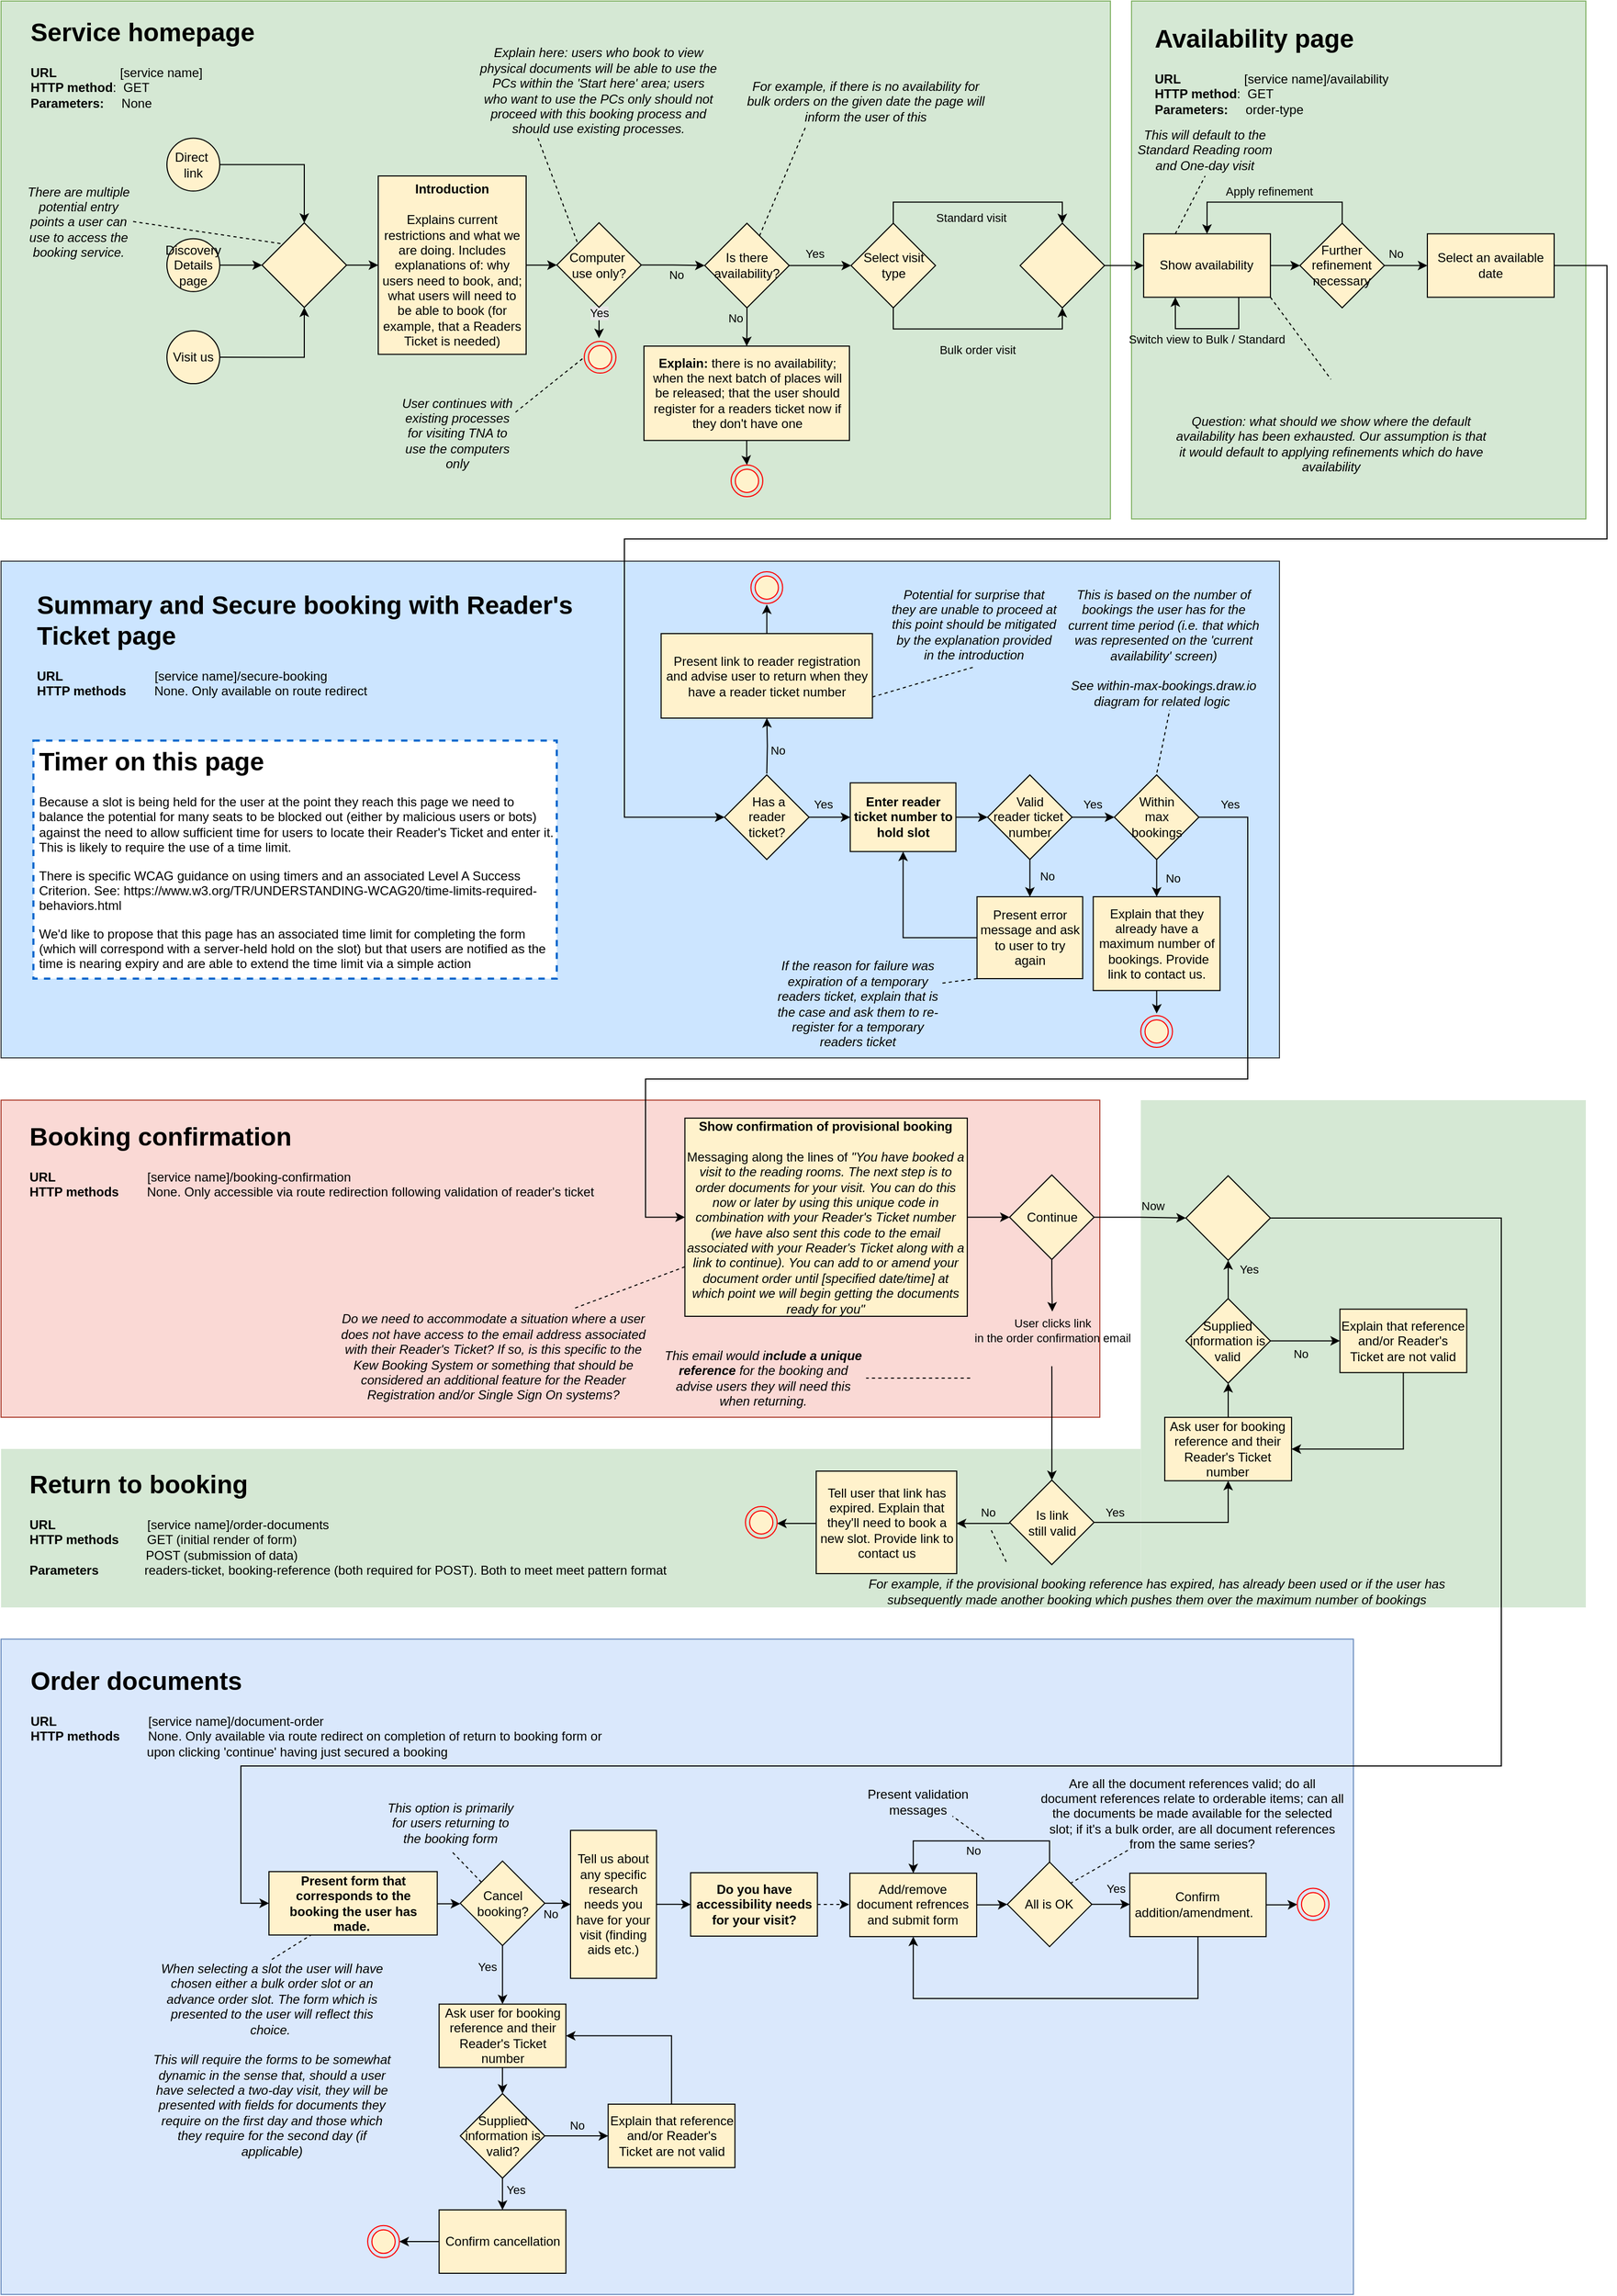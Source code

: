 <mxfile version="14.2.4" type="device"><diagram id="C5RBs43oDa-KdzZeNtuy" name="Page-1"><mxGraphModel dx="926" dy="524" grid="1" gridSize="10" guides="1" tooltips="1" connect="1" arrows="1" fold="1" page="1" pageScale="1" pageWidth="1654" pageHeight="2336" math="0" shadow="0"><root><mxCell id="WIyWlLk6GJQsqaUBKTNV-0"/><mxCell id="WIyWlLk6GJQsqaUBKTNV-1" parent="WIyWlLk6GJQsqaUBKTNV-0"/><mxCell id="Y_nTmnbPFY2-YFEiv-qD-19" value="" style="rounded=0;whiteSpace=wrap;html=1;strokeColor=#82b366;fillColor=#d5e8d4;" vertex="1" parent="WIyWlLk6GJQsqaUBKTNV-1"><mxGeometry x="1150" y="110" width="430" height="490" as="geometry"/></mxCell><mxCell id="chrbydugCzwfmAV1M1gY-53" value="" style="rounded=0;whiteSpace=wrap;html=1;labelBackgroundColor=none;fillColor=#d5e8d4;strokeColor=none;" parent="WIyWlLk6GJQsqaUBKTNV-1" vertex="1"><mxGeometry x="80" y="1480" width="1078.76" height="150" as="geometry"/></mxCell><mxCell id="chrbydugCzwfmAV1M1gY-48" value="" style="rounded=0;whiteSpace=wrap;html=1;labelBackgroundColor=none;fillColor=#d5e8d4;strokeColor=none;" parent="WIyWlLk6GJQsqaUBKTNV-1" vertex="1"><mxGeometry x="1158.76" y="1150" width="421.24" height="480" as="geometry"/></mxCell><mxCell id="chrbydugCzwfmAV1M1gY-50" value="" style="rounded=0;whiteSpace=wrap;html=1;labelBackgroundColor=none;strokeColor=#6c8ebf;fillColor=#dae8fc;" parent="WIyWlLk6GJQsqaUBKTNV-1" vertex="1"><mxGeometry x="80" y="1660" width="1280" height="620" as="geometry"/></mxCell><mxCell id="chrbydugCzwfmAV1M1gY-45" value="" style="rounded=0;whiteSpace=wrap;html=1;strokeColor=#ae4132;fillColor=#fad9d5;" parent="WIyWlLk6GJQsqaUBKTNV-1" vertex="1"><mxGeometry x="80" y="1150" width="1040" height="300" as="geometry"/></mxCell><mxCell id="chrbydugCzwfmAV1M1gY-43" value="" style="rounded=0;whiteSpace=wrap;html=1;strokeColor=#36393d;fillColor=#cce5ff;" parent="WIyWlLk6GJQsqaUBKTNV-1" vertex="1"><mxGeometry x="80" y="640" width="1210" height="470" as="geometry"/></mxCell><mxCell id="chrbydugCzwfmAV1M1gY-0" value="" style="rounded=0;whiteSpace=wrap;html=1;strokeColor=#82b366;fillColor=#d5e8d4;" parent="WIyWlLk6GJQsqaUBKTNV-1" vertex="1"><mxGeometry x="80" y="110" width="1050" height="490" as="geometry"/></mxCell><mxCell id="Pv4lNV5exSS6TzRHOV7--2" value="" style="edgeStyle=orthogonalEdgeStyle;rounded=0;orthogonalLoop=1;jettySize=auto;html=1;exitX=1;exitY=0.5;exitDx=0;exitDy=0;fillColor=#FFF2CC;" parent="WIyWlLk6GJQsqaUBKTNV-1" source="Pv4lNV5exSS6TzRHOV7--6" target="Pv4lNV5exSS6TzRHOV7--1" edge="1"><mxGeometry relative="1" as="geometry"/></mxCell><mxCell id="9VEDXULKDJzCC7xk2Kkp-64" value="Discovery&lt;br&gt;Details page" style="ellipse;whiteSpace=wrap;html=1;aspect=fixed;fillColor=#FFF2CC;" parent="WIyWlLk6GJQsqaUBKTNV-1" vertex="1"><mxGeometry x="237" y="334.88" width="50" height="50" as="geometry"/></mxCell><mxCell id="9VEDXULKDJzCC7xk2Kkp-65" value="&lt;b&gt;Introduction&lt;/b&gt;&lt;br&gt;&lt;br&gt;Explains current restrictions and what we are doing. Includes explanations of: why users need to book, and; what users will need to be able to book (for example, that a Readers Ticket is needed)" style="whiteSpace=wrap;html=1;fillColor=#FFF2CC;" parent="WIyWlLk6GJQsqaUBKTNV-1" vertex="1"><mxGeometry x="437" y="275.5" width="140" height="168.75" as="geometry"/></mxCell><mxCell id="9VEDXULKDJzCC7xk2Kkp-85" value="" style="edgeStyle=orthogonalEdgeStyle;rounded=0;orthogonalLoop=1;jettySize=auto;html=1;exitX=1;exitY=0.5;exitDx=0;exitDy=0;entryX=0;entryY=0.5;entryDx=0;entryDy=0;fillColor=#FFF2CC;" parent="WIyWlLk6GJQsqaUBKTNV-1" source="9VEDXULKDJzCC7xk2Kkp-71" target="9VEDXULKDJzCC7xk2Kkp-154" edge="1"><mxGeometry relative="1" as="geometry"><mxPoint x="983.76" y="781" as="targetPoint"/><Array as="points"/></mxGeometry></mxCell><mxCell id="9VEDXULKDJzCC7xk2Kkp-71" value="&lt;b&gt;Enter reader ticket number to hold slot&lt;/b&gt;" style="whiteSpace=wrap;html=1;fillColor=#FFF2CC;" parent="WIyWlLk6GJQsqaUBKTNV-1" vertex="1"><mxGeometry x="883.76" y="849.75" width="100" height="65" as="geometry"/></mxCell><mxCell id="9VEDXULKDJzCC7xk2Kkp-83" value="" style="edgeStyle=orthogonalEdgeStyle;rounded=0;orthogonalLoop=1;jettySize=auto;html=1;fillColor=#FFF2CC;labelBackgroundColor=none;" parent="WIyWlLk6GJQsqaUBKTNV-1" source="9VEDXULKDJzCC7xk2Kkp-78" target="9VEDXULKDJzCC7xk2Kkp-71" edge="1"><mxGeometry relative="1" as="geometry"/></mxCell><mxCell id="9VEDXULKDJzCC7xk2Kkp-90" value="Yes" style="edgeLabel;html=1;align=center;verticalAlign=middle;resizable=0;points=[];fillColor=#FFF2CC;labelBackgroundColor=none;" parent="9VEDXULKDJzCC7xk2Kkp-83" vertex="1" connectable="0"><mxGeometry x="-0.335" y="1" relative="1" as="geometry"><mxPoint y="-11.27" as="offset"/></mxGeometry></mxCell><mxCell id="9VEDXULKDJzCC7xk2Kkp-137" style="edgeStyle=orthogonalEdgeStyle;rounded=0;orthogonalLoop=1;jettySize=auto;html=1;fillColor=#FFF2CC;" parent="WIyWlLk6GJQsqaUBKTNV-1" target="9VEDXULKDJzCC7xk2Kkp-80" edge="1"><mxGeometry relative="1" as="geometry"><mxPoint x="804.76" y="841" as="sourcePoint"/></mxGeometry></mxCell><mxCell id="9VEDXULKDJzCC7xk2Kkp-161" value="No" style="edgeLabel;html=1;align=center;verticalAlign=middle;resizable=0;points=[];fillColor=#FFF2CC;labelBackgroundColor=none;" parent="9VEDXULKDJzCC7xk2Kkp-137" vertex="1" connectable="0"><mxGeometry x="-0.176" y="2" relative="1" as="geometry"><mxPoint x="11.79" as="offset"/></mxGeometry></mxCell><mxCell id="9VEDXULKDJzCC7xk2Kkp-78" value="&amp;nbsp;Has a &lt;br&gt;reader &lt;br&gt;ticket?" style="rhombus;whiteSpace=wrap;html=1;fillColor=#FFF2CC;" parent="WIyWlLk6GJQsqaUBKTNV-1" vertex="1"><mxGeometry x="764.76" y="842.25" width="80" height="80" as="geometry"/></mxCell><mxCell id="9VEDXULKDJzCC7xk2Kkp-139" value="" style="edgeStyle=orthogonalEdgeStyle;rounded=0;orthogonalLoop=1;jettySize=auto;html=1;fillColor=#FFF2CC;" parent="WIyWlLk6GJQsqaUBKTNV-1" source="9VEDXULKDJzCC7xk2Kkp-80" edge="1"><mxGeometry relative="1" as="geometry"><mxPoint x="804.76" y="681" as="targetPoint"/></mxGeometry></mxCell><mxCell id="9VEDXULKDJzCC7xk2Kkp-80" value="Present link to reader registration and advise user to return when they have a reader ticket number" style="whiteSpace=wrap;html=1;fillColor=#FFF2CC;" parent="WIyWlLk6GJQsqaUBKTNV-1" vertex="1"><mxGeometry x="704.76" y="708.5" width="200" height="80" as="geometry"/></mxCell><mxCell id="9VEDXULKDJzCC7xk2Kkp-92" value="" style="edgeStyle=orthogonalEdgeStyle;rounded=0;orthogonalLoop=1;jettySize=auto;html=1;fillColor=#FFF2CC;" parent="WIyWlLk6GJQsqaUBKTNV-1" source="9VEDXULKDJzCC7xk2Kkp-84" target="9VEDXULKDJzCC7xk2Kkp-91" edge="1"><mxGeometry relative="1" as="geometry"/></mxCell><mxCell id="9VEDXULKDJzCC7xk2Kkp-84" value="&lt;b&gt;Show confirmation of provisional booking&lt;/b&gt;&lt;br&gt;&lt;br&gt;Messaging along the lines of&amp;nbsp;&lt;i&gt;&quot;You have booked a visit to the reading rooms. The next step is to order documents for your visit. You can do this now or later by using this unique code in combination with your Reader's Ticket number (we have also sent this code to the email associated with your Reader's Ticket along with a link to continue). You can add to or amend your document order until [specified date/time] at which point we will begin getting the documents ready for you&quot;&lt;br&gt;&lt;/i&gt;" style="whiteSpace=wrap;html=1;fillColor=#FFF2CC;" parent="WIyWlLk6GJQsqaUBKTNV-1" vertex="1"><mxGeometry x="727.26" y="1167" width="267.29" height="187.5" as="geometry"/></mxCell><mxCell id="9VEDXULKDJzCC7xk2Kkp-116" value="" style="edgeStyle=orthogonalEdgeStyle;rounded=0;orthogonalLoop=1;jettySize=auto;html=1;fillColor=#FFF2CC;" parent="WIyWlLk6GJQsqaUBKTNV-1" source="9VEDXULKDJzCC7xk2Kkp-91" target="9VEDXULKDJzCC7xk2Kkp-115" edge="1"><mxGeometry relative="1" as="geometry"/></mxCell><mxCell id="9VEDXULKDJzCC7xk2Kkp-117" value="Now" style="edgeLabel;html=1;align=center;verticalAlign=middle;resizable=0;points=[];fillColor=#FFF2CC;labelBackgroundColor=none;" parent="9VEDXULKDJzCC7xk2Kkp-116" vertex="1" connectable="0"><mxGeometry x="-0.347" y="-2" relative="1" as="geometry"><mxPoint x="26.5" y="-12.8" as="offset"/></mxGeometry></mxCell><mxCell id="9VEDXULKDJzCC7xk2Kkp-91" value="Continue" style="rhombus;whiteSpace=wrap;html=1;fillColor=#FFF2CC;" parent="WIyWlLk6GJQsqaUBKTNV-1" vertex="1"><mxGeometry x="1034.55" y="1220.75" width="80" height="80" as="geometry"/></mxCell><mxCell id="9VEDXULKDJzCC7xk2Kkp-120" value="" style="edgeStyle=orthogonalEdgeStyle;rounded=0;orthogonalLoop=1;jettySize=auto;html=1;fillColor=#FFF2CC;exitX=0.5;exitY=1;exitDx=0;exitDy=0;" parent="WIyWlLk6GJQsqaUBKTNV-1" source="9VEDXULKDJzCC7xk2Kkp-91" edge="1"><mxGeometry relative="1" as="geometry"><mxPoint x="1075" y="1350" as="targetPoint"/><mxPoint x="1074.55" y="1436.5" as="sourcePoint"/></mxGeometry></mxCell><mxCell id="GU-IA4SJldnI9iwnD4aR-41" value="User clicks link&lt;br&gt;in the order confirmation email" style="edgeLabel;html=1;align=center;verticalAlign=middle;resizable=0;points=[];fillColor=#FFF2CC;labelBackgroundColor=none;" parent="9VEDXULKDJzCC7xk2Kkp-120" vertex="1" connectable="0"><mxGeometry x="0.074" relative="1" as="geometry"><mxPoint x="-0.45" y="40.67" as="offset"/></mxGeometry></mxCell><mxCell id="9VEDXULKDJzCC7xk2Kkp-108" value="" style="edgeStyle=orthogonalEdgeStyle;rounded=0;orthogonalLoop=1;jettySize=auto;html=1;fillColor=#FFF2CC;labelBackgroundColor=none;" parent="WIyWlLk6GJQsqaUBKTNV-1" source="9VEDXULKDJzCC7xk2Kkp-105" target="9VEDXULKDJzCC7xk2Kkp-107" edge="1"><mxGeometry relative="1" as="geometry"/></mxCell><mxCell id="9VEDXULKDJzCC7xk2Kkp-109" value="No" style="edgeLabel;html=1;align=center;verticalAlign=middle;resizable=0;points=[];fillColor=#FFF2CC;labelBackgroundColor=none;" parent="9VEDXULKDJzCC7xk2Kkp-108" vertex="1" connectable="0"><mxGeometry x="-0.075" y="-1" relative="1" as="geometry"><mxPoint x="13.96" y="-1.39" as="offset"/></mxGeometry></mxCell><mxCell id="9VEDXULKDJzCC7xk2Kkp-105" value="Within&lt;br&gt;max&lt;br&gt;bookings" style="rhombus;whiteSpace=wrap;html=1;fillColor=#FFF2CC;" parent="WIyWlLk6GJQsqaUBKTNV-1" vertex="1"><mxGeometry x="1133.76" y="842.25" width="80" height="80" as="geometry"/></mxCell><mxCell id="9VEDXULKDJzCC7xk2Kkp-141" value="" style="edgeStyle=orthogonalEdgeStyle;rounded=0;orthogonalLoop=1;jettySize=auto;html=1;fillColor=#FFF2CC;" parent="WIyWlLk6GJQsqaUBKTNV-1" source="9VEDXULKDJzCC7xk2Kkp-107" edge="1"><mxGeometry relative="1" as="geometry"><mxPoint x="1173.76" y="1068" as="targetPoint"/></mxGeometry></mxCell><mxCell id="9VEDXULKDJzCC7xk2Kkp-107" value="Explain that they already have a maximum number of &amp;nbsp;bookings. Provide link to contact us." style="whiteSpace=wrap;html=1;fillColor=#FFF2CC;" parent="WIyWlLk6GJQsqaUBKTNV-1" vertex="1"><mxGeometry x="1113.76" y="957.5" width="120" height="88.75" as="geometry"/></mxCell><mxCell id="9VEDXULKDJzCC7xk2Kkp-111" value="When selecting a slot the user will have chosen either a bulk order slot or an advance order slot. The form which is presented to the user will reflect this choice.&amp;nbsp;&lt;br&gt;&lt;br&gt;This will require the forms to be somewhat dynamic in the sense that, should a user have selected a two-day visit, they will be presented with fields for documents they require on the first day and those which they require for the second day (if applicable)" style="text;html=1;strokeColor=none;fillColor=none;align=center;verticalAlign=middle;whiteSpace=wrap;rounded=0;fontStyle=2" parent="WIyWlLk6GJQsqaUBKTNV-1" vertex="1"><mxGeometry x="219.85" y="1963.04" width="233" height="190" as="geometry"/></mxCell><mxCell id="9VEDXULKDJzCC7xk2Kkp-115" value="" style="rhombus;whiteSpace=wrap;html=1;fillColor=#FFF2CC;" parent="WIyWlLk6GJQsqaUBKTNV-1" vertex="1"><mxGeometry x="1201.45" y="1221.49" width="80" height="80" as="geometry"/></mxCell><mxCell id="9VEDXULKDJzCC7xk2Kkp-124" value="" style="edgeStyle=orthogonalEdgeStyle;rounded=0;orthogonalLoop=1;jettySize=auto;html=1;fillColor=#FFF2CC;" parent="WIyWlLk6GJQsqaUBKTNV-1" edge="1"><mxGeometry relative="1" as="geometry"><mxPoint x="1034.55" y="1550.5" as="sourcePoint"/><mxPoint x="984.55" y="1550.5" as="targetPoint"/></mxGeometry></mxCell><mxCell id="9VEDXULKDJzCC7xk2Kkp-127" value="No" style="edgeLabel;html=1;align=center;verticalAlign=middle;resizable=0;points=[];fillColor=#FFF2CC;labelBackgroundColor=none;" parent="9VEDXULKDJzCC7xk2Kkp-124" vertex="1" connectable="0"><mxGeometry x="-0.104" y="-1" relative="1" as="geometry"><mxPoint x="1.21" y="-9.5" as="offset"/></mxGeometry></mxCell><mxCell id="9VEDXULKDJzCC7xk2Kkp-126" value="" style="edgeStyle=orthogonalEdgeStyle;rounded=0;orthogonalLoop=1;jettySize=auto;html=1;fillColor=#FFF2CC;entryX=0.5;entryY=1;entryDx=0;entryDy=0;exitX=1;exitY=0.5;exitDx=0;exitDy=0;" parent="WIyWlLk6GJQsqaUBKTNV-1" source="9VEDXULKDJzCC7xk2Kkp-121" target="2NHFz5QnS0-seX1My7xo-40" edge="1"><mxGeometry relative="1" as="geometry"><mxPoint x="1307.26" y="1477" as="targetPoint"/><mxPoint x="1114.527" y="1530.477" as="sourcePoint"/></mxGeometry></mxCell><mxCell id="9VEDXULKDJzCC7xk2Kkp-128" value="Yes" style="edgeLabel;html=1;align=center;verticalAlign=middle;resizable=0;points=[];fillColor=#FFF2CC;labelBackgroundColor=none;" parent="9VEDXULKDJzCC7xk2Kkp-126" vertex="1" connectable="0"><mxGeometry x="-0.823" relative="1" as="geometry"><mxPoint x="4.21" y="-9.5" as="offset"/></mxGeometry></mxCell><mxCell id="9VEDXULKDJzCC7xk2Kkp-121" value="Is link&lt;br&gt;still valid" style="rhombus;whiteSpace=wrap;html=1;fillColor=#FFF2CC;" parent="WIyWlLk6GJQsqaUBKTNV-1" vertex="1"><mxGeometry x="1034.55" y="1509.5" width="80" height="80" as="geometry"/></mxCell><mxCell id="9VEDXULKDJzCC7xk2Kkp-143" value="" style="edgeStyle=orthogonalEdgeStyle;rounded=0;orthogonalLoop=1;jettySize=auto;html=1;entryX=1;entryY=0.5;entryDx=0;entryDy=0;fillColor=#FFF2CC;" parent="WIyWlLk6GJQsqaUBKTNV-1" edge="1"><mxGeometry relative="1" as="geometry"><mxPoint x="814.55" y="1550.5" as="targetPoint"/><mxPoint x="851.55" y="1550.477" as="sourcePoint"/></mxGeometry></mxCell><mxCell id="9VEDXULKDJzCC7xk2Kkp-123" value="Tell user that link has expired. Explain that they'll need to book a new slot. Provide link to contact us" style="whiteSpace=wrap;html=1;fillColor=#FFF2CC;" parent="WIyWlLk6GJQsqaUBKTNV-1" vertex="1"><mxGeometry x="851.55" y="1501.0" width="133" height="97" as="geometry"/></mxCell><mxCell id="9VEDXULKDJzCC7xk2Kkp-138" value="" style="ellipse;html=1;shape=endState;fillColor=#FFF2CC;strokeColor=#ff0000;align=left;" parent="WIyWlLk6GJQsqaUBKTNV-1" vertex="1"><mxGeometry x="789.76" y="650" width="30" height="30" as="geometry"/></mxCell><mxCell id="9VEDXULKDJzCC7xk2Kkp-140" value="" style="ellipse;html=1;shape=endState;fillColor=#FFF2CC;strokeColor=#ff0000;align=left;" parent="WIyWlLk6GJQsqaUBKTNV-1" vertex="1"><mxGeometry x="1158.76" y="1070" width="30" height="30" as="geometry"/></mxCell><mxCell id="9VEDXULKDJzCC7xk2Kkp-144" value="" style="ellipse;html=1;shape=endState;fillColor=#FFF2CC;strokeColor=#ff0000;align=left;" parent="WIyWlLk6GJQsqaUBKTNV-1" vertex="1"><mxGeometry x="784.55" y="1534.5" width="30" height="30" as="geometry"/></mxCell><mxCell id="9VEDXULKDJzCC7xk2Kkp-163" value="" style="edgeStyle=orthogonalEdgeStyle;rounded=0;orthogonalLoop=1;jettySize=auto;html=1;exitX=1;exitY=0.5;exitDx=0;exitDy=0;fillColor=#FFF2CC;entryX=0;entryY=0.5;entryDx=0;entryDy=0;" parent="WIyWlLk6GJQsqaUBKTNV-1" source="GU-IA4SJldnI9iwnD4aR-11" target="9VEDXULKDJzCC7xk2Kkp-150" edge="1"><mxGeometry relative="1" as="geometry"><mxPoint x="1125.37" y="1912.84" as="sourcePoint"/><mxPoint x="1152.464" y="1910.834" as="targetPoint"/></mxGeometry></mxCell><mxCell id="GU-IA4SJldnI9iwnD4aR-18" value="Yes" style="edgeLabel;html=1;align=center;verticalAlign=middle;resizable=0;points=[];fillColor=#FFF2CC;labelBackgroundColor=none;" parent="9VEDXULKDJzCC7xk2Kkp-163" vertex="1" connectable="0"><mxGeometry x="-0.105" y="-1" relative="1" as="geometry"><mxPoint x="5.34" y="-16.17" as="offset"/></mxGeometry></mxCell><mxCell id="9VEDXULKDJzCC7xk2Kkp-153" value="" style="edgeStyle=orthogonalEdgeStyle;rounded=0;orthogonalLoop=1;jettySize=auto;html=1;fillColor=#FFF2CC;" parent="WIyWlLk6GJQsqaUBKTNV-1" source="9VEDXULKDJzCC7xk2Kkp-150" target="9VEDXULKDJzCC7xk2Kkp-152" edge="1"><mxGeometry relative="1" as="geometry"/></mxCell><mxCell id="5cXRZDT_nsabr2dYcFSG-6" value="" style="edgeStyle=orthogonalEdgeStyle;rounded=0;orthogonalLoop=1;jettySize=auto;html=1;entryX=0.5;entryY=1;entryDx=0;entryDy=0;exitX=0.5;exitY=1;exitDx=0;exitDy=0;" parent="WIyWlLk6GJQsqaUBKTNV-1" source="9VEDXULKDJzCC7xk2Kkp-150" target="GEuXn63APs-7WUl8CCiL-49" edge="1"><mxGeometry relative="1" as="geometry"><mxPoint x="1276.92" y="2043.04" as="targetPoint"/><Array as="points"><mxPoint x="1212" y="2000"/><mxPoint x="943" y="2000"/></Array></mxGeometry></mxCell><mxCell id="9VEDXULKDJzCC7xk2Kkp-150" value="Confirm addition/amendment.&amp;nbsp;&amp;nbsp;" style="whiteSpace=wrap;html=1;fillColor=#FFF2CC;" parent="WIyWlLk6GJQsqaUBKTNV-1" vertex="1"><mxGeometry x="1148.37" y="1881.44" width="129" height="60" as="geometry"/></mxCell><mxCell id="9VEDXULKDJzCC7xk2Kkp-152" value="" style="ellipse;html=1;shape=endState;fillColor=#FFF2CC;strokeColor=#ff0000;align=left;" parent="WIyWlLk6GJQsqaUBKTNV-1" vertex="1"><mxGeometry x="1306.88" y="1895.75" width="30" height="30.34" as="geometry"/></mxCell><mxCell id="9VEDXULKDJzCC7xk2Kkp-155" value="" style="edgeStyle=orthogonalEdgeStyle;rounded=0;orthogonalLoop=1;jettySize=auto;html=1;fillColor=#FFF2CC;labelBackgroundColor=none;" parent="WIyWlLk6GJQsqaUBKTNV-1" source="9VEDXULKDJzCC7xk2Kkp-154" target="9VEDXULKDJzCC7xk2Kkp-105" edge="1"><mxGeometry relative="1" as="geometry"/></mxCell><mxCell id="9VEDXULKDJzCC7xk2Kkp-156" value="Yes" style="edgeLabel;html=1;align=center;verticalAlign=middle;resizable=0;points=[];fillColor=#FFF2CC;labelBackgroundColor=none;" parent="9VEDXULKDJzCC7xk2Kkp-155" vertex="1" connectable="0"><mxGeometry x="0.853" relative="1" as="geometry"><mxPoint x="-18.34" y="-12.25" as="offset"/></mxGeometry></mxCell><mxCell id="9VEDXULKDJzCC7xk2Kkp-158" value="No" style="edgeStyle=orthogonalEdgeStyle;rounded=0;orthogonalLoop=1;jettySize=auto;html=1;fillColor=#FFF2CC;labelBackgroundColor=none;" parent="WIyWlLk6GJQsqaUBKTNV-1" source="9VEDXULKDJzCC7xk2Kkp-154" target="9VEDXULKDJzCC7xk2Kkp-157" edge="1"><mxGeometry x="0.109" y="16" relative="1" as="geometry"><mxPoint as="offset"/></mxGeometry></mxCell><mxCell id="9VEDXULKDJzCC7xk2Kkp-154" value="Valid&lt;br&gt;reader ticket&amp;nbsp;&lt;br&gt;number" style="rhombus;whiteSpace=wrap;html=1;fillColor=#FFF2CC;" parent="WIyWlLk6GJQsqaUBKTNV-1" vertex="1"><mxGeometry x="1013.76" y="842.25" width="80" height="80" as="geometry"/></mxCell><mxCell id="9VEDXULKDJzCC7xk2Kkp-160" value="" style="edgeStyle=orthogonalEdgeStyle;rounded=0;orthogonalLoop=1;jettySize=auto;html=1;fillColor=#FFF2CC;" parent="WIyWlLk6GJQsqaUBKTNV-1" source="9VEDXULKDJzCC7xk2Kkp-157" target="9VEDXULKDJzCC7xk2Kkp-71" edge="1"><mxGeometry relative="1" as="geometry"><mxPoint x="1067.76" y="1103.5" as="targetPoint"/></mxGeometry></mxCell><mxCell id="9VEDXULKDJzCC7xk2Kkp-157" value="Present error&lt;br&gt;message and ask to user to try again" style="whiteSpace=wrap;html=1;fillColor=#FFF2CC;" parent="WIyWlLk6GJQsqaUBKTNV-1" vertex="1"><mxGeometry x="1003.76" y="957.5" width="100" height="77.5" as="geometry"/></mxCell><mxCell id="GEuXn63APs-7WUl8CCiL-53" value="No" style="edgeStyle=orthogonalEdgeStyle;rounded=0;orthogonalLoop=1;jettySize=auto;html=1;entryX=0.5;entryY=0;entryDx=0;entryDy=0;exitX=0.5;exitY=0;exitDx=0;exitDy=0;fillColor=#FFF2CC;labelBackgroundColor=none;" parent="WIyWlLk6GJQsqaUBKTNV-1" source="GU-IA4SJldnI9iwnD4aR-11" target="GEuXn63APs-7WUl8CCiL-49" edge="1"><mxGeometry x="0.029" y="9" relative="1" as="geometry"><mxPoint x="1072.42" y="1780.92" as="targetPoint"/><mxPoint as="offset"/></mxGeometry></mxCell><mxCell id="GU-IA4SJldnI9iwnD4aR-11" value="All is OK" style="rhombus;whiteSpace=wrap;html=1;fillColor=#FFF2CC;" parent="WIyWlLk6GJQsqaUBKTNV-1" vertex="1"><mxGeometry x="1032.42" y="1870.92" width="80" height="80" as="geometry"/></mxCell><mxCell id="GU-IA4SJldnI9iwnD4aR-15" value="Present validation messages" style="text;html=1;strokeColor=none;fillColor=none;align=center;verticalAlign=middle;whiteSpace=wrap;rounded=0;" parent="WIyWlLk6GJQsqaUBKTNV-1" vertex="1"><mxGeometry x="883" y="1800.0" width="130" height="27.5" as="geometry"/></mxCell><mxCell id="GU-IA4SJldnI9iwnD4aR-17" value="" style="endArrow=none;dashed=1;html=1;entryX=0.75;entryY=1;entryDx=0;entryDy=0;fillColor=#FFF2CC;" parent="WIyWlLk6GJQsqaUBKTNV-1" target="GU-IA4SJldnI9iwnD4aR-15" edge="1"><mxGeometry width="50" height="50" relative="1" as="geometry"><mxPoint x="1010.42" y="1849.19" as="sourcePoint"/><mxPoint x="1015.42" y="1826.69" as="targetPoint"/></mxGeometry></mxCell><mxCell id="GU-IA4SJldnI9iwnD4aR-37" value="For example, if the provisional booking reference has expired, has already been used or if the user has subsequently made another booking which pushes them over the maximum number of bookings" style="text;html=1;strokeColor=none;fillColor=none;align=center;verticalAlign=middle;whiteSpace=wrap;rounded=0;fontStyle=2" parent="WIyWlLk6GJQsqaUBKTNV-1" vertex="1"><mxGeometry x="891.69" y="1589.5" width="564.14" height="51.25" as="geometry"/></mxCell><mxCell id="GU-IA4SJldnI9iwnD4aR-38" value="" style="endArrow=none;dashed=1;html=1;fillColor=#FFF2CC;entryX=0.25;entryY=0;entryDx=0;entryDy=0;" parent="WIyWlLk6GJQsqaUBKTNV-1" target="GU-IA4SJldnI9iwnD4aR-37" edge="1"><mxGeometry width="50" height="50" relative="1" as="geometry"><mxPoint x="1017.26" y="1557" as="sourcePoint"/><mxPoint x="1021.836" y="1617" as="targetPoint"/></mxGeometry></mxCell><mxCell id="chrbydugCzwfmAV1M1gY-58" style="edgeStyle=orthogonalEdgeStyle;rounded=0;orthogonalLoop=1;jettySize=auto;html=1;exitX=0.5;exitY=1;exitDx=0;exitDy=0;labelBackgroundColor=none;fontSize=13;" parent="WIyWlLk6GJQsqaUBKTNV-1" source="GU-IA4SJldnI9iwnD4aR-39" target="9VEDXULKDJzCC7xk2Kkp-121" edge="1"><mxGeometry relative="1" as="geometry"><Array as="points"><mxPoint x="1075" y="1410"/><mxPoint x="1075" y="1410"/></Array></mxGeometry></mxCell><mxCell id="GU-IA4SJldnI9iwnD4aR-39" value="" style="shape=image;html=1;verticalAlign=top;verticalLabelPosition=bottom;labelBackgroundColor=#ffffff;imageAspect=0;aspect=fixed;image=https://cdn0.iconfinder.com/data/icons/iconoteka-stroke/24/iconoteka_hourglass_start_b_s-128.png;fillColor=#FFF2CC;" parent="WIyWlLk6GJQsqaUBKTNV-1" vertex="1"><mxGeometry x="1065.55" y="1383.74" width="18" height="18" as="geometry"/></mxCell><mxCell id="2NHFz5QnS0-seX1My7xo-63" value="" style="edgeStyle=orthogonalEdgeStyle;rounded=0;orthogonalLoop=1;jettySize=auto;html=1;entryX=0;entryY=0.5;entryDx=0;entryDy=0;" parent="WIyWlLk6GJQsqaUBKTNV-1" target="66Efu5nWsnn_tepvjii--3" edge="1"><mxGeometry relative="1" as="geometry"><mxPoint x="491.27" y="1910.4" as="sourcePoint"/><mxPoint x="490" y="1810" as="targetPoint"/></mxGeometry></mxCell><mxCell id="GEuXn63APs-7WUl8CCiL-51" value="" style="edgeStyle=orthogonalEdgeStyle;rounded=0;orthogonalLoop=1;jettySize=auto;html=1;fillColor=#FFF2CC;" parent="WIyWlLk6GJQsqaUBKTNV-1" source="GEuXn63APs-7WUl8CCiL-49" target="GU-IA4SJldnI9iwnD4aR-11" edge="1"><mxGeometry relative="1" as="geometry"/></mxCell><mxCell id="GEuXn63APs-7WUl8CCiL-49" value="Add/remove document refrences and submit form" style="whiteSpace=wrap;html=1;fillColor=#FFF2CC;" parent="WIyWlLk6GJQsqaUBKTNV-1" vertex="1"><mxGeometry x="883.42" y="1881.44" width="120" height="60" as="geometry"/></mxCell><mxCell id="V4-3YmDcJHGp5NwwTPGD-0" value="Are all the document references valid; do all document references relate to orderable items; can all the documents be made available for the selected slot; if it's a bulk order, are all document references from the same series?" style="text;html=1;strokeColor=none;fillColor=none;align=center;verticalAlign=middle;whiteSpace=wrap;rounded=0;" parent="WIyWlLk6GJQsqaUBKTNV-1" vertex="1"><mxGeometry x="1062.85" y="1789.79" width="288.74" height="70" as="geometry"/></mxCell><mxCell id="V4-3YmDcJHGp5NwwTPGD-1" value="" style="endArrow=none;dashed=1;html=1;entryX=1;entryY=0;entryDx=0;entryDy=0;fillColor=#FFF2CC;" parent="WIyWlLk6GJQsqaUBKTNV-1" source="V4-3YmDcJHGp5NwwTPGD-0" target="GU-IA4SJldnI9iwnD4aR-11" edge="1"><mxGeometry width="50" height="50" relative="1" as="geometry"><mxPoint x="1020.42" y="1847.19" as="sourcePoint"/><mxPoint x="1025.42" y="1824.69" as="targetPoint"/></mxGeometry></mxCell><mxCell id="Pv4lNV5exSS6TzRHOV7--3" value="" style="edgeStyle=orthogonalEdgeStyle;rounded=0;orthogonalLoop=1;jettySize=auto;html=1;fillColor=#FFF2CC;" parent="WIyWlLk6GJQsqaUBKTNV-1" source="Pv4lNV5exSS6TzRHOV7--1" target="9VEDXULKDJzCC7xk2Kkp-65" edge="1"><mxGeometry relative="1" as="geometry"/></mxCell><mxCell id="Pv4lNV5exSS6TzRHOV7--1" value="" style="rhombus;whiteSpace=wrap;html=1;fillColor=#FFF2CC;" parent="WIyWlLk6GJQsqaUBKTNV-1" vertex="1"><mxGeometry x="327" y="319.87" width="80" height="80" as="geometry"/></mxCell><mxCell id="Pv4lNV5exSS6TzRHOV7--6" value="Direct&amp;nbsp;&lt;br&gt;link" style="ellipse;whiteSpace=wrap;html=1;aspect=fixed;fillColor=#FFF2CC;" parent="WIyWlLk6GJQsqaUBKTNV-1" vertex="1"><mxGeometry x="237" y="239.75" width="50" height="50" as="geometry"/></mxCell><mxCell id="Pv4lNV5exSS6TzRHOV7--7" value="" style="edgeStyle=orthogonalEdgeStyle;rounded=0;orthogonalLoop=1;jettySize=auto;html=1;exitX=1;exitY=0.5;exitDx=0;exitDy=0;entryX=0;entryY=0.5;entryDx=0;entryDy=0;fillColor=#FFF2CC;" parent="WIyWlLk6GJQsqaUBKTNV-1" source="9VEDXULKDJzCC7xk2Kkp-64" target="Pv4lNV5exSS6TzRHOV7--1" edge="1"><mxGeometry relative="1" as="geometry"><mxPoint x="297" y="274.75" as="sourcePoint"/><mxPoint x="377" y="329.87" as="targetPoint"/></mxGeometry></mxCell><mxCell id="25yV1s12fby_KnbW7S0K-0" value="No" style="edgeStyle=orthogonalEdgeStyle;rounded=0;orthogonalLoop=1;jettySize=auto;html=1;exitX=1;exitY=0.5;exitDx=0;exitDy=0;fillColor=#FFF2CC;entryX=0;entryY=0.5;entryDx=0;entryDy=0;labelBackgroundColor=none;" parent="WIyWlLk6GJQsqaUBKTNV-1" source="HxLsVkaPbk0Tpn2dxNhB-0" target="rvwLnsuPnSnoKsjBFX44-3" edge="1"><mxGeometry x="0.084" y="-9" relative="1" as="geometry"><mxPoint x="705" y="469" as="targetPoint"/><mxPoint x="287" y="454.94" as="sourcePoint"/><mxPoint as="offset"/></mxGeometry></mxCell><mxCell id="25yV1s12fby_KnbW7S0K-2" value="There are multiple potential entry points a user can use to access the booking service." style="text;html=1;strokeColor=none;fillColor=none;align=center;verticalAlign=middle;whiteSpace=wrap;rounded=0;fontStyle=2" parent="WIyWlLk6GJQsqaUBKTNV-1" vertex="1"><mxGeometry x="102" y="289" width="103" height="59.25" as="geometry"/></mxCell><mxCell id="25yV1s12fby_KnbW7S0K-3" value="" style="endArrow=none;dashed=1;html=1;exitX=1;exitY=0.5;exitDx=0;exitDy=0;entryX=0;entryY=0;entryDx=0;entryDy=0;fillColor=#FFF2CC;" parent="WIyWlLk6GJQsqaUBKTNV-1" source="25yV1s12fby_KnbW7S0K-2" target="Pv4lNV5exSS6TzRHOV7--1" edge="1"><mxGeometry width="50" height="50" relative="1" as="geometry"><mxPoint x="491.56" y="252.28" as="sourcePoint"/><mxPoint x="517" y="285.5" as="targetPoint"/></mxGeometry></mxCell><mxCell id="25yV1s12fby_KnbW7S0K-7" value="Potential for surprise that they are unable to proceed at this point should be mitigated by the explanation provided in the introduction" style="text;html=1;strokeColor=none;fillColor=none;align=center;verticalAlign=middle;whiteSpace=wrap;rounded=0;fontStyle=2" parent="WIyWlLk6GJQsqaUBKTNV-1" vertex="1"><mxGeometry x="921.26" y="660" width="160" height="80" as="geometry"/></mxCell><mxCell id="25yV1s12fby_KnbW7S0K-8" value="" style="endArrow=none;dashed=1;html=1;entryX=0.5;entryY=1;entryDx=0;entryDy=0;fillColor=#FFF2CC;exitX=1;exitY=0.75;exitDx=0;exitDy=0;" parent="WIyWlLk6GJQsqaUBKTNV-1" source="9VEDXULKDJzCC7xk2Kkp-80" target="25yV1s12fby_KnbW7S0K-7" edge="1"><mxGeometry width="50" height="50" relative="1" as="geometry"><mxPoint x="477.26" y="760" as="sourcePoint"/><mxPoint x="526.76" y="829.75" as="targetPoint"/></mxGeometry></mxCell><mxCell id="2PB9xl4Rh8aiY69Sa4ey-1" value="" style="edgeStyle=orthogonalEdgeStyle;rounded=0;orthogonalLoop=1;jettySize=auto;html=1;fillColor=#FFF2CC;labelBackgroundColor=none;" parent="WIyWlLk6GJQsqaUBKTNV-1" source="HxLsVkaPbk0Tpn2dxNhB-0" edge="1"><mxGeometry relative="1" as="geometry"><mxPoint x="646" y="429" as="targetPoint"/></mxGeometry></mxCell><mxCell id="n-2w1kdLWmnPDF965csR-10" value="Yes" style="edgeLabel;html=1;align=center;verticalAlign=middle;resizable=0;points=[];fillColor=#FFF2CC;labelBackgroundColor=#E6E6E6;" parent="2PB9xl4Rh8aiY69Sa4ey-1" vertex="1" connectable="0"><mxGeometry x="-0.649" relative="1" as="geometry"><mxPoint as="offset"/></mxGeometry></mxCell><mxCell id="HxLsVkaPbk0Tpn2dxNhB-0" value="Computer&amp;nbsp;&lt;br&gt;use only?" style="rhombus;whiteSpace=wrap;html=1;fillColor=#FFF2CC;" parent="WIyWlLk6GJQsqaUBKTNV-1" vertex="1"><mxGeometry x="606" y="319.75" width="80" height="80" as="geometry"/></mxCell><mxCell id="HxLsVkaPbk0Tpn2dxNhB-5" value="" style="edgeStyle=orthogonalEdgeStyle;rounded=0;orthogonalLoop=1;jettySize=auto;html=1;exitX=1;exitY=0.5;exitDx=0;exitDy=0;fillColor=#FFF2CC;" parent="WIyWlLk6GJQsqaUBKTNV-1" source="9VEDXULKDJzCC7xk2Kkp-65" target="HxLsVkaPbk0Tpn2dxNhB-0" edge="1"><mxGeometry relative="1" as="geometry"><mxPoint x="556" y="359.75" as="sourcePoint"/></mxGeometry></mxCell><mxCell id="HxLsVkaPbk0Tpn2dxNhB-6" value="Visit us" style="ellipse;whiteSpace=wrap;html=1;aspect=fixed;fillColor=#FFF2CC;" parent="WIyWlLk6GJQsqaUBKTNV-1" vertex="1"><mxGeometry x="237" y="422.06" width="50" height="50" as="geometry"/></mxCell><mxCell id="HxLsVkaPbk0Tpn2dxNhB-9" value="" style="ellipse;html=1;shape=endState;fillColor=#FFF2CC;strokeColor=#ff0000;align=left;" parent="WIyWlLk6GJQsqaUBKTNV-1" vertex="1"><mxGeometry x="632" y="432.06" width="30" height="30" as="geometry"/></mxCell><mxCell id="HxLsVkaPbk0Tpn2dxNhB-10" value="User continues with existing processes for visiting TNA to use the computers only" style="text;html=1;strokeColor=none;fillColor=none;align=center;verticalAlign=middle;whiteSpace=wrap;rounded=0;fontStyle=2" parent="WIyWlLk6GJQsqaUBKTNV-1" vertex="1"><mxGeometry x="457" y="479" width="110" height="80" as="geometry"/></mxCell><mxCell id="HxLsVkaPbk0Tpn2dxNhB-11" value="" style="endArrow=none;dashed=1;html=1;exitX=1;exitY=0.25;exitDx=0;exitDy=0;entryX=0;entryY=0.5;entryDx=0;entryDy=0;fillColor=#FFF2CC;" parent="WIyWlLk6GJQsqaUBKTNV-1" source="HxLsVkaPbk0Tpn2dxNhB-10" target="HxLsVkaPbk0Tpn2dxNhB-9" edge="1"><mxGeometry width="50" height="50" relative="1" as="geometry"><mxPoint x="831.56" y="444.59" as="sourcePoint"/><mxPoint x="687" y="532.18" as="targetPoint"/></mxGeometry></mxCell><mxCell id="2PB9xl4Rh8aiY69Sa4ey-3" value="" style="edgeStyle=orthogonalEdgeStyle;rounded=0;orthogonalLoop=1;jettySize=auto;html=1;entryX=0.5;entryY=1;entryDx=0;entryDy=0;exitX=1;exitY=0.5;exitDx=0;exitDy=0;fillColor=#FFF2CC;" parent="WIyWlLk6GJQsqaUBKTNV-1" source="HxLsVkaPbk0Tpn2dxNhB-6" target="Pv4lNV5exSS6TzRHOV7--1" edge="1"><mxGeometry relative="1" as="geometry"><mxPoint x="286" y="439" as="sourcePoint"/><mxPoint x="377" y="329.87" as="targetPoint"/></mxGeometry></mxCell><mxCell id="n-2w1kdLWmnPDF965csR-11" value="This is based on the number of bookings the user has for the current time period (i.e. that which was represented on the 'current availability' screen)&lt;br&gt;&lt;br&gt;See within-max-bookings.draw.io diagram for related logic&amp;nbsp;" style="text;html=1;strokeColor=none;fillColor=none;align=center;verticalAlign=middle;whiteSpace=wrap;rounded=0;fontStyle=2" parent="WIyWlLk6GJQsqaUBKTNV-1" vertex="1"><mxGeometry x="1082.84" y="667.12" width="194.53" height="109.75" as="geometry"/></mxCell><mxCell id="n-2w1kdLWmnPDF965csR-12" value="" style="endArrow=none;dashed=1;html=1;entryX=0.531;entryY=1.036;entryDx=0;entryDy=0;fillColor=#FFF2CC;entryPerimeter=0;" parent="WIyWlLk6GJQsqaUBKTNV-1" target="n-2w1kdLWmnPDF965csR-11" edge="1"><mxGeometry width="50" height="50" relative="1" as="geometry"><mxPoint x="1174" y="840" as="sourcePoint"/><mxPoint x="711.76" y="670" as="targetPoint"/></mxGeometry></mxCell><mxCell id="n-2w1kdLWmnPDF965csR-14" value="If the reason for failure was expiration of a temporary readers ticket, explain that is the case and ask them to re-register for a temporary readers ticket" style="text;html=1;strokeColor=none;fillColor=none;align=center;verticalAlign=middle;whiteSpace=wrap;rounded=0;fontStyle=2" parent="WIyWlLk6GJQsqaUBKTNV-1" vertex="1"><mxGeometry x="810.76" y="1019.25" width="160" height="80" as="geometry"/></mxCell><mxCell id="n-2w1kdLWmnPDF965csR-15" value="" style="endArrow=none;dashed=1;html=1;exitX=0;exitY=1;exitDx=0;exitDy=0;entryX=1;entryY=0.25;entryDx=0;entryDy=0;fillColor=#FFF2CC;" parent="WIyWlLk6GJQsqaUBKTNV-1" source="9VEDXULKDJzCC7xk2Kkp-157" target="n-2w1kdLWmnPDF965csR-14" edge="1"><mxGeometry width="50" height="50" relative="1" as="geometry"><mxPoint x="856.76" y="1150.75" as="sourcePoint"/><mxPoint x="374.76" y="958.5" as="targetPoint"/></mxGeometry></mxCell><mxCell id="ny7zoyYatgeGvfjq-t7U-0" value="Explain here: users who book to view physical documents will be able to use the PCs within the 'Start here' area; users who want to use the PCs only should not proceed with this booking process and should use existing processes." style="text;html=1;strokeColor=none;fillColor=none;align=center;verticalAlign=middle;whiteSpace=wrap;rounded=0;fontStyle=2" parent="WIyWlLk6GJQsqaUBKTNV-1" vertex="1"><mxGeometry x="531.5" y="149.75" width="226.5" height="90" as="geometry"/></mxCell><mxCell id="ny7zoyYatgeGvfjq-t7U-1" value="" style="endArrow=none;dashed=1;html=1;exitX=0.25;exitY=1;exitDx=0;exitDy=0;entryX=0;entryY=0;entryDx=0;entryDy=0;fillColor=#FFF2CC;" parent="WIyWlLk6GJQsqaUBKTNV-1" source="ny7zoyYatgeGvfjq-t7U-0" target="HxLsVkaPbk0Tpn2dxNhB-0" edge="1"><mxGeometry width="50" height="50" relative="1" as="geometry"><mxPoint x="357.31" y="202.28" as="sourcePoint"/><mxPoint x="577.75" y="248.75" as="targetPoint"/></mxGeometry></mxCell><mxCell id="rvwLnsuPnSnoKsjBFX44-0" value="Yes" style="edgeStyle=orthogonalEdgeStyle;rounded=0;orthogonalLoop=1;jettySize=auto;html=1;exitX=1;exitY=0.5;exitDx=0;exitDy=0;fillColor=#FFF2CC;labelBackgroundColor=none;entryX=0;entryY=0.5;entryDx=0;entryDy=0;" parent="WIyWlLk6GJQsqaUBKTNV-1" source="rvwLnsuPnSnoKsjBFX44-3" target="YcW7gOQxB4Z8vWK8F3HZ-0" edge="1"><mxGeometry x="-0.2" y="11" relative="1" as="geometry"><mxPoint x="832" y="360.25" as="sourcePoint"/><mxPoint x="880" y="360" as="targetPoint"/><mxPoint as="offset"/><Array as="points"><mxPoint x="870" y="360"/><mxPoint x="870" y="360"/></Array></mxGeometry></mxCell><mxCell id="rvwLnsuPnSnoKsjBFX44-1" value="" style="edgeStyle=orthogonalEdgeStyle;rounded=0;orthogonalLoop=1;jettySize=auto;html=1;fillColor=#FFF2CC;labelBackgroundColor=#E6E6E6;" parent="WIyWlLk6GJQsqaUBKTNV-1" source="rvwLnsuPnSnoKsjBFX44-3" target="rvwLnsuPnSnoKsjBFX44-5" edge="1"><mxGeometry relative="1" as="geometry"/></mxCell><mxCell id="rvwLnsuPnSnoKsjBFX44-2" value="No" style="edgeLabel;html=1;align=center;verticalAlign=middle;resizable=0;points=[];fillColor=#FFF2CC;labelBackgroundColor=none;" parent="rvwLnsuPnSnoKsjBFX44-1" vertex="1" connectable="0"><mxGeometry x="-0.482" relative="1" as="geometry"><mxPoint x="-11.37" as="offset"/></mxGeometry></mxCell><mxCell id="rvwLnsuPnSnoKsjBFX44-3" value="Is there availability?" style="rhombus;whiteSpace=wrap;html=1;fillColor=#FFF2CC;" parent="WIyWlLk6GJQsqaUBKTNV-1" vertex="1"><mxGeometry x="746" y="320.25" width="80" height="80" as="geometry"/></mxCell><mxCell id="rvwLnsuPnSnoKsjBFX44-4" value="" style="edgeStyle=orthogonalEdgeStyle;rounded=0;orthogonalLoop=1;jettySize=auto;html=1;fillColor=#FFF2CC;entryX=0.5;entryY=0;entryDx=0;entryDy=0;" parent="WIyWlLk6GJQsqaUBKTNV-1" source="rvwLnsuPnSnoKsjBFX44-5" target="rvwLnsuPnSnoKsjBFX44-6" edge="1"><mxGeometry relative="1" as="geometry"><mxPoint x="787" y="549" as="targetPoint"/></mxGeometry></mxCell><mxCell id="rvwLnsuPnSnoKsjBFX44-5" value="&lt;b&gt;Explain: &lt;/b&gt;there is no availability; when the next batch of places will be released; that the user should register for a readers ticket now if they don't have one" style="whiteSpace=wrap;html=1;fillColor=#FFF2CC;" parent="WIyWlLk6GJQsqaUBKTNV-1" vertex="1"><mxGeometry x="688.5" y="436.5" width="194.5" height="89.25" as="geometry"/></mxCell><mxCell id="rvwLnsuPnSnoKsjBFX44-6" value="" style="ellipse;html=1;shape=endState;fillColor=#FFF2CC;strokeColor=#ff0000;align=left;" parent="WIyWlLk6GJQsqaUBKTNV-1" vertex="1"><mxGeometry x="771" y="549" width="30" height="30" as="geometry"/></mxCell><mxCell id="rvwLnsuPnSnoKsjBFX44-19" value="" style="edgeStyle=orthogonalEdgeStyle;rounded=0;orthogonalLoop=1;jettySize=auto;html=1;entryX=0;entryY=0.5;entryDx=0;entryDy=0;exitX=1;exitY=0.5;exitDx=0;exitDy=0;" parent="WIyWlLk6GJQsqaUBKTNV-1" source="Y_nTmnbPFY2-YFEiv-qD-15" target="9VEDXULKDJzCC7xk2Kkp-78" edge="1"><mxGeometry relative="1" as="geometry"><mxPoint x="1415" y="360.745" as="targetPoint"/><Array as="points"><mxPoint x="1600" y="360"/><mxPoint x="1600" y="619"/><mxPoint x="670" y="619"/><mxPoint x="670" y="882"/></Array><mxPoint x="1620" y="619" as="sourcePoint"/></mxGeometry></mxCell><mxCell id="2NHFz5QnS0-seX1My7xo-35" value="" style="edgeStyle=orthogonalEdgeStyle;rounded=0;orthogonalLoop=1;jettySize=auto;html=1;exitX=1;exitY=0.5;exitDx=0;exitDy=0;entryX=0;entryY=0.5;entryDx=0;entryDy=0;labelBackgroundColor=none;" parent="WIyWlLk6GJQsqaUBKTNV-1" source="9VEDXULKDJzCC7xk2Kkp-105" target="9VEDXULKDJzCC7xk2Kkp-84" edge="1"><mxGeometry relative="1" as="geometry"><mxPoint x="1337.1" y="882.19" as="sourcePoint"/><mxPoint x="290" y="1350" as="targetPoint"/><Array as="points"><mxPoint x="1260" y="882"/><mxPoint x="1260" y="1130"/><mxPoint x="690" y="1130"/><mxPoint x="690" y="1261"/></Array></mxGeometry></mxCell><mxCell id="5O5AD7PstUvjy90FPlvF-1" value="Yes" style="edgeLabel;html=1;align=center;verticalAlign=middle;resizable=0;points=[];labelBackgroundColor=none;" parent="2NHFz5QnS0-seX1My7xo-35" vertex="1" connectable="0"><mxGeometry x="-0.967" y="-3" relative="1" as="geometry"><mxPoint x="12.28" y="-15.19" as="offset"/></mxGeometry></mxCell><mxCell id="2NHFz5QnS0-seX1My7xo-38" value="This email would i&lt;b&gt;nclude a unique reference&lt;/b&gt; for the booking and advise users they will need this when returning." style="text;html=1;strokeColor=none;fillColor=none;align=center;verticalAlign=middle;whiteSpace=wrap;rounded=0;fontStyle=2" parent="WIyWlLk6GJQsqaUBKTNV-1" vertex="1"><mxGeometry x="704.26" y="1376.5" width="194.53" height="72.88" as="geometry"/></mxCell><mxCell id="2NHFz5QnS0-seX1My7xo-39" value="" style="endArrow=none;dashed=1;html=1;entryX=1;entryY=0.5;entryDx=0;entryDy=0;fillColor=#FFF2CC;" parent="WIyWlLk6GJQsqaUBKTNV-1" target="2NHFz5QnS0-seX1My7xo-38" edge="1"><mxGeometry width="50" height="50" relative="1" as="geometry"><mxPoint x="997.26" y="1413" as="sourcePoint"/><mxPoint x="733.36" y="1286.15" as="targetPoint"/></mxGeometry></mxCell><mxCell id="2NHFz5QnS0-seX1My7xo-43" value="" style="edgeStyle=orthogonalEdgeStyle;rounded=0;orthogonalLoop=1;jettySize=auto;html=1;" parent="WIyWlLk6GJQsqaUBKTNV-1" source="2NHFz5QnS0-seX1My7xo-40" target="2NHFz5QnS0-seX1My7xo-42" edge="1"><mxGeometry relative="1" as="geometry"/></mxCell><mxCell id="2NHFz5QnS0-seX1My7xo-40" value="Ask user for booking reference and their Reader's Ticket number" style="whiteSpace=wrap;html=1;fillColor=#FFF2CC;" parent="WIyWlLk6GJQsqaUBKTNV-1" vertex="1"><mxGeometry x="1181.45" y="1450.12" width="120" height="60" as="geometry"/></mxCell><mxCell id="2NHFz5QnS0-seX1My7xo-45" value="No" style="edgeStyle=orthogonalEdgeStyle;rounded=0;orthogonalLoop=1;jettySize=auto;html=1;labelBackgroundColor=none;" parent="WIyWlLk6GJQsqaUBKTNV-1" source="2NHFz5QnS0-seX1My7xo-42" target="2NHFz5QnS0-seX1My7xo-44" edge="1"><mxGeometry x="-0.132" y="-12" relative="1" as="geometry"><mxPoint as="offset"/></mxGeometry></mxCell><mxCell id="2NHFz5QnS0-seX1My7xo-46" value="Yes" style="edgeStyle=orthogonalEdgeStyle;rounded=0;orthogonalLoop=1;jettySize=auto;html=1;labelBackgroundColor=none;" parent="WIyWlLk6GJQsqaUBKTNV-1" source="2NHFz5QnS0-seX1My7xo-42" target="9VEDXULKDJzCC7xk2Kkp-115" edge="1"><mxGeometry x="0.611" y="-18" relative="1" as="geometry"><mxPoint x="1" as="offset"/></mxGeometry></mxCell><mxCell id="2NHFz5QnS0-seX1My7xo-42" value="Supplied information is valid" style="rhombus;whiteSpace=wrap;html=1;fillColor=#FFF2CC;" parent="WIyWlLk6GJQsqaUBKTNV-1" vertex="1"><mxGeometry x="1201.45" y="1337.74" width="80" height="80" as="geometry"/></mxCell><mxCell id="2NHFz5QnS0-seX1My7xo-44" value="Explain that reference and/or Reader's Ticket are not valid" style="whiteSpace=wrap;html=1;fillColor=#FFF2CC;" parent="WIyWlLk6GJQsqaUBKTNV-1" vertex="1"><mxGeometry x="1347.26" y="1347.74" width="120" height="60" as="geometry"/></mxCell><mxCell id="2NHFz5QnS0-seX1My7xo-59" value="" style="edgeStyle=orthogonalEdgeStyle;rounded=0;orthogonalLoop=1;jettySize=auto;html=1;entryX=0;entryY=0.5;entryDx=0;entryDy=0;exitX=1;exitY=0.5;exitDx=0;exitDy=0;" parent="WIyWlLk6GJQsqaUBKTNV-1" source="9VEDXULKDJzCC7xk2Kkp-115" target="2NHFz5QnS0-seX1My7xo-65" edge="1"><mxGeometry relative="1" as="geometry"><mxPoint x="927.26" y="1252" as="sourcePoint"/><mxPoint x="295.22" y="1867.19" as="targetPoint"/><Array as="points"><mxPoint x="1500" y="1262"/><mxPoint x="1500" y="1780"/><mxPoint x="307" y="1780"/><mxPoint x="307" y="1910"/></Array></mxGeometry></mxCell><mxCell id="5O5AD7PstUvjy90FPlvF-14" value="" style="edgeStyle=orthogonalEdgeStyle;rounded=0;orthogonalLoop=1;jettySize=auto;html=1;" parent="WIyWlLk6GJQsqaUBKTNV-1" source="2NHFz5QnS0-seX1My7xo-62" target="5O5AD7PstUvjy90FPlvF-3" edge="1"><mxGeometry relative="1" as="geometry"/></mxCell><mxCell id="2NHFz5QnS0-seX1My7xo-62" value="&lt;span&gt;Tell us about any specific research needs you have for your visit (finding aids etc.)&lt;/span&gt;" style="whiteSpace=wrap;html=1;fillColor=#FFF2CC;" parent="WIyWlLk6GJQsqaUBKTNV-1" vertex="1"><mxGeometry x="619" y="1840.92" width="81.31" height="140" as="geometry"/></mxCell><mxCell id="2NHFz5QnS0-seX1My7xo-65" value="&lt;b&gt;Present form that corresponds to the booking the user has made.&amp;nbsp;&lt;/b&gt;" style="whiteSpace=wrap;html=1;fillColor=#FFF2CC;" parent="WIyWlLk6GJQsqaUBKTNV-1" vertex="1"><mxGeometry x="333.58" y="1879.92" width="159.27" height="60" as="geometry"/></mxCell><mxCell id="2NHFz5QnS0-seX1My7xo-66" value="" style="endArrow=none;dashed=1;html=1;entryX=0.25;entryY=1;entryDx=0;entryDy=0;fillColor=#FFF2CC;exitX=0.5;exitY=0;exitDx=0;exitDy=0;" parent="WIyWlLk6GJQsqaUBKTNV-1" source="9VEDXULKDJzCC7xk2Kkp-111" target="2NHFz5QnS0-seX1My7xo-65" edge="1"><mxGeometry width="50" height="50" relative="1" as="geometry"><mxPoint x="213.58" y="1969" as="sourcePoint"/><mxPoint x="765.58" y="1823.69" as="targetPoint"/></mxGeometry></mxCell><mxCell id="5O5AD7PstUvjy90FPlvF-2" value="" style="edgeStyle=orthogonalEdgeStyle;rounded=0;orthogonalLoop=1;jettySize=auto;html=1;dashed=1;" parent="WIyWlLk6GJQsqaUBKTNV-1" source="5O5AD7PstUvjy90FPlvF-3" edge="1"><mxGeometry relative="1" as="geometry"><mxPoint x="882.724" y="1911.034" as="targetPoint"/></mxGeometry></mxCell><mxCell id="5O5AD7PstUvjy90FPlvF-3" value="&lt;b&gt;Do you have accessibility needs for your visit?&lt;/b&gt;" style="whiteSpace=wrap;html=1;fillColor=#FFF2CC;" parent="WIyWlLk6GJQsqaUBKTNV-1" vertex="1"><mxGeometry x="732.68" y="1880.99" width="120" height="60" as="geometry"/></mxCell><mxCell id="66Efu5nWsnn_tepvjii--0" value="Do we need to accommodate a situation where a user does not have access to the email address associated with their Reader's Ticket? If so, is this specific to the Kew Booking System or something that should be considered an additional feature for the Reader Registration and/or Single Sign On systems?" style="text;html=1;strokeColor=none;fillColor=none;align=center;verticalAlign=middle;whiteSpace=wrap;rounded=0;fontStyle=2" parent="WIyWlLk6GJQsqaUBKTNV-1" vertex="1"><mxGeometry x="395.5" y="1347.74" width="300" height="90" as="geometry"/></mxCell><mxCell id="66Efu5nWsnn_tepvjii--1" value="" style="shape=image;html=1;verticalAlign=top;verticalLabelPosition=bottom;labelBackgroundColor=#ffffff;imageAspect=0;aspect=fixed;image=https://cdn4.iconfinder.com/data/icons/common-toolbar/36/Help-2-128.png" parent="WIyWlLk6GJQsqaUBKTNV-1" vertex="1"><mxGeometry x="531.5" y="1313.36" width="28" height="28" as="geometry"/></mxCell><mxCell id="66Efu5nWsnn_tepvjii--2" value="" style="endArrow=none;dashed=1;html=1;entryX=0.75;entryY=0;entryDx=0;entryDy=0;fillColor=#FFF2CC;exitX=0;exitY=0.75;exitDx=0;exitDy=0;" parent="WIyWlLk6GJQsqaUBKTNV-1" source="9VEDXULKDJzCC7xk2Kkp-84" target="66Efu5nWsnn_tepvjii--0" edge="1"><mxGeometry width="50" height="50" relative="1" as="geometry"><mxPoint x="1007.26" y="1413" as="sourcePoint"/><mxPoint x="908.79" y="1412.94" as="targetPoint"/></mxGeometry></mxCell><mxCell id="66Efu5nWsnn_tepvjii--4" value="No" style="edgeStyle=orthogonalEdgeStyle;rounded=0;orthogonalLoop=1;jettySize=auto;html=1;labelBackgroundColor=none;" parent="WIyWlLk6GJQsqaUBKTNV-1" source="66Efu5nWsnn_tepvjii--3" target="2NHFz5QnS0-seX1My7xo-62" edge="1"><mxGeometry x="-0.575" y="-10" relative="1" as="geometry"><mxPoint as="offset"/></mxGeometry></mxCell><mxCell id="66Efu5nWsnn_tepvjii--7" value="" style="edgeStyle=orthogonalEdgeStyle;rounded=0;orthogonalLoop=1;jettySize=auto;html=1;" parent="WIyWlLk6GJQsqaUBKTNV-1" source="66Efu5nWsnn_tepvjii--3" target="66Efu5nWsnn_tepvjii--6" edge="1"><mxGeometry relative="1" as="geometry"/></mxCell><mxCell id="66Efu5nWsnn_tepvjii--21" value="Yes" style="edgeLabel;html=1;align=center;verticalAlign=middle;resizable=0;points=[];labelBackgroundColor=none;" parent="66Efu5nWsnn_tepvjii--7" vertex="1" connectable="0"><mxGeometry x="-0.239" y="-1" relative="1" as="geometry"><mxPoint x="-13.63" y="-0.92" as="offset"/></mxGeometry></mxCell><mxCell id="66Efu5nWsnn_tepvjii--3" value="Cancel booking?" style="rhombus;whiteSpace=wrap;html=1;fillColor=#fff2cc;" parent="WIyWlLk6GJQsqaUBKTNV-1" vertex="1"><mxGeometry x="514.63" y="1869.92" width="80" height="80" as="geometry"/></mxCell><mxCell id="66Efu5nWsnn_tepvjii--9" value="" style="edgeStyle=orthogonalEdgeStyle;rounded=0;orthogonalLoop=1;jettySize=auto;html=1;" parent="WIyWlLk6GJQsqaUBKTNV-1" source="66Efu5nWsnn_tepvjii--6" target="66Efu5nWsnn_tepvjii--8" edge="1"><mxGeometry relative="1" as="geometry"/></mxCell><mxCell id="66Efu5nWsnn_tepvjii--6" value="&lt;span&gt;Ask user for booking reference and their Reader's Ticket number&lt;/span&gt;" style="whiteSpace=wrap;html=1;fillColor=#fff2cc;" parent="WIyWlLk6GJQsqaUBKTNV-1" vertex="1"><mxGeometry x="494.63" y="2005.31" width="120" height="60" as="geometry"/></mxCell><mxCell id="66Efu5nWsnn_tepvjii--11" value="" style="edgeStyle=orthogonalEdgeStyle;rounded=0;orthogonalLoop=1;jettySize=auto;html=1;" parent="WIyWlLk6GJQsqaUBKTNV-1" source="66Efu5nWsnn_tepvjii--8" target="66Efu5nWsnn_tepvjii--10" edge="1"><mxGeometry relative="1" as="geometry"/></mxCell><mxCell id="66Efu5nWsnn_tepvjii--17" value="Yes" style="edgeLabel;html=1;align=center;verticalAlign=middle;resizable=0;points=[];labelBackgroundColor=none;" parent="66Efu5nWsnn_tepvjii--11" vertex="1" connectable="0"><mxGeometry x="-0.559" relative="1" as="geometry"><mxPoint x="12.4" as="offset"/></mxGeometry></mxCell><mxCell id="66Efu5nWsnn_tepvjii--15" value="" style="edgeStyle=orthogonalEdgeStyle;rounded=0;orthogonalLoop=1;jettySize=auto;html=1;" parent="WIyWlLk6GJQsqaUBKTNV-1" source="66Efu5nWsnn_tepvjii--8" target="66Efu5nWsnn_tepvjii--14" edge="1"><mxGeometry relative="1" as="geometry"/></mxCell><mxCell id="66Efu5nWsnn_tepvjii--16" value="No" style="edgeLabel;html=1;align=center;verticalAlign=middle;resizable=0;points=[];labelBackgroundColor=none;" parent="66Efu5nWsnn_tepvjii--15" vertex="1" connectable="0"><mxGeometry x="0.179" y="-1" relative="1" as="geometry"><mxPoint x="-5.08" y="-11" as="offset"/></mxGeometry></mxCell><mxCell id="66Efu5nWsnn_tepvjii--8" value="Supplied information is valid?" style="rhombus;whiteSpace=wrap;html=1;fillColor=#fff2cc;" parent="WIyWlLk6GJQsqaUBKTNV-1" vertex="1"><mxGeometry x="514.63" y="2090.0" width="80" height="80" as="geometry"/></mxCell><mxCell id="66Efu5nWsnn_tepvjii--13" value="" style="edgeStyle=orthogonalEdgeStyle;rounded=0;orthogonalLoop=1;jettySize=auto;html=1;" parent="WIyWlLk6GJQsqaUBKTNV-1" source="66Efu5nWsnn_tepvjii--10" target="66Efu5nWsnn_tepvjii--12" edge="1"><mxGeometry relative="1" as="geometry"/></mxCell><mxCell id="66Efu5nWsnn_tepvjii--10" value="Confirm cancellation" style="whiteSpace=wrap;html=1;fillColor=#fff2cc;" parent="WIyWlLk6GJQsqaUBKTNV-1" vertex="1"><mxGeometry x="494.63" y="2200.0" width="120" height="60" as="geometry"/></mxCell><mxCell id="66Efu5nWsnn_tepvjii--12" value="" style="ellipse;html=1;shape=endState;fillColor=#FFF2CC;strokeColor=#ff0000;align=left;" parent="WIyWlLk6GJQsqaUBKTNV-1" vertex="1"><mxGeometry x="427.0" y="2214.83" width="30" height="30.34" as="geometry"/></mxCell><mxCell id="66Efu5nWsnn_tepvjii--18" value="" style="edgeStyle=orthogonalEdgeStyle;rounded=0;orthogonalLoop=1;jettySize=auto;html=1;entryX=1;entryY=0.5;entryDx=0;entryDy=0;exitX=0.5;exitY=0;exitDx=0;exitDy=0;" parent="WIyWlLk6GJQsqaUBKTNV-1" source="66Efu5nWsnn_tepvjii--14" target="66Efu5nWsnn_tepvjii--6" edge="1"><mxGeometry relative="1" as="geometry"/></mxCell><mxCell id="66Efu5nWsnn_tepvjii--14" value="Explain that reference and/or Reader's Ticket are not valid" style="whiteSpace=wrap;html=1;fillColor=#fff2cc;" parent="WIyWlLk6GJQsqaUBKTNV-1" vertex="1"><mxGeometry x="654.63" y="2100.0" width="120" height="60" as="geometry"/></mxCell><mxCell id="66Efu5nWsnn_tepvjii--19" value="This option is primarily for users returning to the booking form" style="text;html=1;strokeColor=none;fillColor=none;align=center;verticalAlign=middle;whiteSpace=wrap;rounded=0;fontStyle=2" parent="WIyWlLk6GJQsqaUBKTNV-1" vertex="1"><mxGeometry x="444" y="1807.79" width="123" height="52" as="geometry"/></mxCell><mxCell id="66Efu5nWsnn_tepvjii--20" value="" style="endArrow=none;dashed=1;html=1;entryX=0.5;entryY=1;entryDx=0;entryDy=0;fillColor=#FFF2CC;exitX=0;exitY=0;exitDx=0;exitDy=0;" parent="WIyWlLk6GJQsqaUBKTNV-1" source="66Efu5nWsnn_tepvjii--3" target="66Efu5nWsnn_tepvjii--19" edge="1"><mxGeometry width="50" height="50" relative="1" as="geometry"><mxPoint x="346.35" y="1973.04" as="sourcePoint"/><mxPoint x="508.88" y="1840.92" as="targetPoint"/></mxGeometry></mxCell><mxCell id="chrbydugCzwfmAV1M1gY-1" value="&lt;h1&gt;Service homepage&lt;/h1&gt;&lt;div&gt;&lt;b&gt;URL&lt;/b&gt;&amp;nbsp; &amp;nbsp; &amp;nbsp; &amp;nbsp; &amp;nbsp; &amp;nbsp; &amp;nbsp; &amp;nbsp; &amp;nbsp; [service name]&lt;/div&gt;&lt;div&gt;&lt;b&gt;HTTP method&lt;/b&gt;: &amp;nbsp;GET&lt;/div&gt;&lt;div&gt;&lt;b&gt;Parameters: &amp;nbsp; &amp;nbsp;&lt;/b&gt;&amp;nbsp;None&lt;/div&gt;" style="text;html=1;strokeColor=none;fillColor=none;spacing=5;spacingTop=-20;whiteSpace=wrap;overflow=hidden;rounded=0;" parent="WIyWlLk6GJQsqaUBKTNV-1" vertex="1"><mxGeometry x="102.5" y="120" width="593" height="139" as="geometry"/></mxCell><mxCell id="chrbydugCzwfmAV1M1gY-44" value="&lt;h1&gt;Summary and Secure booking with Reader's Ticket page&lt;/h1&gt;&lt;div&gt;&lt;b&gt;URL&lt;/b&gt;&amp;nbsp; &amp;nbsp; &amp;nbsp; &amp;nbsp; &amp;nbsp; &amp;nbsp; &amp;nbsp; &amp;nbsp; &amp;nbsp; &amp;nbsp; &amp;nbsp; &amp;nbsp; &amp;nbsp; [service name]/secure-booking&lt;/div&gt;&lt;div&gt;&lt;b&gt;HTTP methods &amp;nbsp;&lt;/b&gt;&amp;nbsp; &amp;nbsp; &amp;nbsp; None. Only available on route redirect&lt;br&gt;&lt;/div&gt;" style="text;html=1;strokeColor=none;fillColor=none;spacing=5;spacingTop=-20;whiteSpace=wrap;overflow=hidden;rounded=0;" parent="WIyWlLk6GJQsqaUBKTNV-1" vertex="1"><mxGeometry x="108.5" y="662" width="551.5" height="120" as="geometry"/></mxCell><mxCell id="chrbydugCzwfmAV1M1gY-46" value="&lt;h1&gt;Booking confirmation&lt;/h1&gt;&lt;div&gt;&lt;b&gt;URL&lt;/b&gt;&amp;nbsp; &amp;nbsp; &amp;nbsp; &amp;nbsp; &amp;nbsp; &amp;nbsp; &amp;nbsp; &amp;nbsp; &amp;nbsp; &amp;nbsp; &amp;nbsp; &amp;nbsp; &amp;nbsp; [service name]/booking-confirmation&lt;/div&gt;&lt;div&gt;&lt;b&gt;HTTP methods &amp;nbsp;&lt;/b&gt;&amp;nbsp; &amp;nbsp; &amp;nbsp; None. Only accessible via route redirection following validation of reader's ticket &amp;nbsp; &amp;nbsp; &amp;nbsp; &amp;nbsp; &amp;nbsp; &amp;nbsp;&lt;/div&gt;" style="text;html=1;strokeColor=none;fillColor=none;spacing=5;spacingTop=-20;whiteSpace=wrap;overflow=hidden;rounded=0;" parent="WIyWlLk6GJQsqaUBKTNV-1" vertex="1"><mxGeometry x="102" y="1164.75" width="568" height="120" as="geometry"/></mxCell><mxCell id="chrbydugCzwfmAV1M1gY-51" value="&lt;h1&gt;Order documents&lt;/h1&gt;&lt;div&gt;&lt;b&gt;URL&lt;/b&gt;&amp;nbsp; &amp;nbsp; &amp;nbsp; &amp;nbsp; &amp;nbsp; &amp;nbsp; &amp;nbsp; &amp;nbsp; &amp;nbsp; &amp;nbsp; &amp;nbsp; &amp;nbsp; &amp;nbsp; [service name]/document-order&lt;/div&gt;&lt;div&gt;&lt;b&gt;HTTP methods &amp;nbsp;&lt;/b&gt;&amp;nbsp; &amp;nbsp; &amp;nbsp; None. Only available via route redirect on completion of return to booking form or&amp;nbsp;&lt;/div&gt;&lt;div&gt;&amp;nbsp; &amp;nbsp; &amp;nbsp; &amp;nbsp; &amp;nbsp; &amp;nbsp; &amp;nbsp; &amp;nbsp; &amp;nbsp; &amp;nbsp; &amp;nbsp; &amp;nbsp; &amp;nbsp; &amp;nbsp; &amp;nbsp; &amp;nbsp; &amp;nbsp;upon clicking 'continue' having just secured a booking &amp;nbsp; &amp;nbsp; &amp;nbsp;&lt;/div&gt;" style="text;html=1;strokeColor=none;fillColor=none;spacing=5;spacingTop=-20;whiteSpace=wrap;overflow=hidden;rounded=0;" parent="WIyWlLk6GJQsqaUBKTNV-1" vertex="1"><mxGeometry x="102.5" y="1680" width="568" height="120" as="geometry"/></mxCell><mxCell id="chrbydugCzwfmAV1M1gY-52" value="" style="edgeStyle=orthogonalEdgeStyle;rounded=0;orthogonalLoop=1;jettySize=auto;html=1;entryX=1;entryY=0.5;entryDx=0;entryDy=0;exitX=0.5;exitY=1;exitDx=0;exitDy=0;" parent="WIyWlLk6GJQsqaUBKTNV-1" source="2NHFz5QnS0-seX1My7xo-44" target="2NHFz5QnS0-seX1My7xo-40" edge="1"><mxGeometry relative="1" as="geometry"><mxPoint x="1301.45" y="1480.12" as="targetPoint"/><mxPoint x="1407.26" y="1407.74" as="sourcePoint"/></mxGeometry></mxCell><mxCell id="chrbydugCzwfmAV1M1gY-54" value="&lt;h1&gt;Return to booking&lt;/h1&gt;&lt;div&gt;&lt;b&gt;URL&lt;/b&gt;&amp;nbsp; &amp;nbsp; &amp;nbsp; &amp;nbsp; &amp;nbsp; &amp;nbsp; &amp;nbsp; &amp;nbsp; &amp;nbsp; &amp;nbsp; &amp;nbsp; &amp;nbsp; &amp;nbsp; [service name]/order-documents&lt;/div&gt;&lt;div&gt;&lt;b&gt;HTTP methods &amp;nbsp;&lt;/b&gt;&amp;nbsp; &amp;nbsp; &amp;nbsp; GET (initial render of form)&lt;/div&gt;&lt;div&gt;&amp;nbsp; &amp;nbsp; &amp;nbsp; &amp;nbsp; &amp;nbsp; &amp;nbsp; &amp;nbsp; &amp;nbsp; &amp;nbsp; &amp;nbsp; &amp;nbsp; &amp;nbsp; &amp;nbsp; &amp;nbsp; &amp;nbsp; &amp;nbsp; &amp;nbsp;POST (submission of data)&lt;/div&gt;&lt;div&gt;&lt;b&gt;Parameters&lt;/b&gt;&amp;nbsp; &amp;nbsp; &amp;nbsp; &amp;nbsp; &amp;nbsp; &amp;nbsp; &amp;nbsp;readers-ticket, booking-reference (both required for POST). Both to meet meet pattern format&amp;nbsp;&lt;/div&gt;" style="text;html=1;strokeColor=none;fillColor=none;spacing=5;spacingTop=-20;whiteSpace=wrap;overflow=hidden;rounded=0;" parent="WIyWlLk6GJQsqaUBKTNV-1" vertex="1"><mxGeometry x="102" y="1494" width="698" height="120" as="geometry"/></mxCell><mxCell id="YcW7gOQxB4Z8vWK8F3HZ-4" value="" style="edgeStyle=orthogonalEdgeStyle;rounded=0;orthogonalLoop=1;jettySize=auto;html=1;labelBackgroundColor=none;entryX=0.5;entryY=1;entryDx=0;entryDy=0;exitX=0.5;exitY=1;exitDx=0;exitDy=0;" parent="WIyWlLk6GJQsqaUBKTNV-1" source="YcW7gOQxB4Z8vWK8F3HZ-0" target="Y_nTmnbPFY2-YFEiv-qD-1" edge="1"><mxGeometry relative="1" as="geometry"><mxPoint x="964.5" y="487.875" as="targetPoint"/></mxGeometry></mxCell><mxCell id="YcW7gOQxB4Z8vWK8F3HZ-5" value="Bulk order visit" style="edgeLabel;html=1;align=center;verticalAlign=middle;resizable=0;points=[];labelBackgroundColor=none;" parent="YcW7gOQxB4Z8vWK8F3HZ-4" vertex="1" connectable="0"><mxGeometry x="-0.186" y="1" relative="1" as="geometry"><mxPoint x="17.85" y="20.45" as="offset"/></mxGeometry></mxCell><mxCell id="YcW7gOQxB4Z8vWK8F3HZ-0" value="Select visit&lt;br&gt;type" style="rhombus;whiteSpace=wrap;html=1;fillColor=#FFF2CC;" parent="WIyWlLk6GJQsqaUBKTNV-1" vertex="1"><mxGeometry x="884.5" y="320.25" width="80" height="80" as="geometry"/></mxCell><mxCell id="YcW7gOQxB4Z8vWK8F3HZ-111" value="For example, if there is no availability for bulk orders on the given date the page will inform the user of this" style="text;html=1;strokeColor=none;fillColor=none;align=center;verticalAlign=middle;whiteSpace=wrap;rounded=0;fontStyle=2" parent="WIyWlLk6GJQsqaUBKTNV-1" vertex="1"><mxGeometry x="784.55" y="180" width="226.5" height="49.97" as="geometry"/></mxCell><mxCell id="YcW7gOQxB4Z8vWK8F3HZ-112" value="" style="endArrow=none;dashed=1;html=1;entryX=0.25;entryY=1;entryDx=0;entryDy=0;fillColor=#FFF2CC;" parent="WIyWlLk6GJQsqaUBKTNV-1" source="rvwLnsuPnSnoKsjBFX44-3" target="YcW7gOQxB4Z8vWK8F3HZ-111" edge="1"><mxGeometry x="790" y="30" width="50" height="50" as="geometry"><mxPoint x="1076.67" y="220.03" as="sourcePoint"/><mxPoint x="864.62" y="659.75" as="targetPoint"/></mxGeometry></mxCell><mxCell id="YcW7gOQxB4Z8vWK8F3HZ-2" value="" style="edgeStyle=orthogonalEdgeStyle;rounded=0;orthogonalLoop=1;jettySize=auto;html=1;entryX=0.5;entryY=0;entryDx=0;entryDy=0;exitX=0.5;exitY=0;exitDx=0;exitDy=0;" parent="WIyWlLk6GJQsqaUBKTNV-1" source="YcW7gOQxB4Z8vWK8F3HZ-0" target="Y_nTmnbPFY2-YFEiv-qD-1" edge="1"><mxGeometry relative="1" as="geometry"><mxPoint x="1046.67" y="250.03" as="targetPoint"/></mxGeometry></mxCell><mxCell id="YcW7gOQxB4Z8vWK8F3HZ-3" value="Standard visit" style="edgeLabel;html=1;align=center;verticalAlign=middle;resizable=0;points=[];labelBackgroundColor=none;" parent="YcW7gOQxB4Z8vWK8F3HZ-2" vertex="1" connectable="0"><mxGeometry x="-0.02" y="-1" relative="1" as="geometry"><mxPoint x="-5.19" y="13.74" as="offset"/></mxGeometry></mxCell><mxCell id="oT9WXLcMBiWVG82ImHv7-9" value="&lt;h1&gt;Timer on this page&lt;/h1&gt;&lt;p&gt;Because a slot is being held for the user at the point they reach this page we need to balance the potential for many seats to be blocked out (either by malicious users or bots) against the need to allow sufficient time for users to locate their Reader's Ticket and enter it. This is likely to require the use of a time limit.&lt;/p&gt;&lt;p&gt;There is specific WCAG guidance on using timers and an associated Level A Success Criterion. See: https://www.w3.org/TR/UNDERSTANDING-WCAG20/time-limits-required-behaviors.html&amp;nbsp;&lt;/p&gt;&lt;p&gt;We'd like to propose that this page has an associated time limit for completing the form (which will correspond with a server-held hold on the slot) but that users are notified as the time is nearing expiry and are able to extend the time limit via a simple action&lt;/p&gt;" style="text;html=1;spacing=5;spacingTop=-20;whiteSpace=wrap;overflow=hidden;rounded=0;dashed=1;fillColor=#ffffff;strokeWidth=2;strokeColor=#0066CC;" parent="WIyWlLk6GJQsqaUBKTNV-1" vertex="1"><mxGeometry x="110.63" y="809.75" width="495.37" height="225.25" as="geometry"/></mxCell><mxCell id="Y_nTmnbPFY2-YFEiv-qD-4" value="" style="edgeStyle=orthogonalEdgeStyle;rounded=0;orthogonalLoop=1;jettySize=auto;html=1;" edge="1" parent="WIyWlLk6GJQsqaUBKTNV-1" source="Y_nTmnbPFY2-YFEiv-qD-1" target="Y_nTmnbPFY2-YFEiv-qD-3"><mxGeometry relative="1" as="geometry"/></mxCell><mxCell id="Y_nTmnbPFY2-YFEiv-qD-1" value="" style="rhombus;whiteSpace=wrap;html=1;fillColor=#FFF2CC;" vertex="1" parent="WIyWlLk6GJQsqaUBKTNV-1"><mxGeometry x="1044.5" y="320.25" width="80" height="80" as="geometry"/></mxCell><mxCell id="Y_nTmnbPFY2-YFEiv-qD-6" value="" style="edgeStyle=orthogonalEdgeStyle;rounded=0;orthogonalLoop=1;jettySize=auto;html=1;" edge="1" parent="WIyWlLk6GJQsqaUBKTNV-1" source="Y_nTmnbPFY2-YFEiv-qD-3" target="Y_nTmnbPFY2-YFEiv-qD-5"><mxGeometry relative="1" as="geometry"/></mxCell><mxCell id="Y_nTmnbPFY2-YFEiv-qD-14" value="Switch view to Bulk / Standard" style="edgeStyle=orthogonalEdgeStyle;rounded=0;orthogonalLoop=1;jettySize=auto;html=1;labelBackgroundColor=none;entryX=0.25;entryY=1;entryDx=0;entryDy=0;exitX=0.75;exitY=1;exitDx=0;exitDy=0;" edge="1" parent="WIyWlLk6GJQsqaUBKTNV-1" source="Y_nTmnbPFY2-YFEiv-qD-3" target="Y_nTmnbPFY2-YFEiv-qD-3"><mxGeometry x="0.001" y="10" relative="1" as="geometry"><mxPoint x="1222" y="400" as="sourcePoint"/><Array as="points"><mxPoint x="1252" y="420"/><mxPoint x="1192" y="420"/></Array><mxPoint as="offset"/></mxGeometry></mxCell><mxCell id="Y_nTmnbPFY2-YFEiv-qD-3" value="Show availability" style="whiteSpace=wrap;html=1;fillColor=#FFF2CC;" vertex="1" parent="WIyWlLk6GJQsqaUBKTNV-1"><mxGeometry x="1161.45" y="330.25" width="120" height="60" as="geometry"/></mxCell><mxCell id="Y_nTmnbPFY2-YFEiv-qD-8" value="Apply refinement" style="edgeStyle=orthogonalEdgeStyle;rounded=0;orthogonalLoop=1;jettySize=auto;html=1;entryX=0.5;entryY=0;entryDx=0;entryDy=0;exitX=0.5;exitY=0;exitDx=0;exitDy=0;labelBackgroundColor=none;" edge="1" parent="WIyWlLk6GJQsqaUBKTNV-1" source="Y_nTmnbPFY2-YFEiv-qD-5" target="Y_nTmnbPFY2-YFEiv-qD-3"><mxGeometry x="0.004" y="-10" relative="1" as="geometry"><mxPoint x="1369.38" y="230.25" as="targetPoint"/><mxPoint as="offset"/></mxGeometry></mxCell><mxCell id="Y_nTmnbPFY2-YFEiv-qD-16" value="" style="edgeStyle=orthogonalEdgeStyle;rounded=0;orthogonalLoop=1;jettySize=auto;html=1;labelBackgroundColor=none;" edge="1" parent="WIyWlLk6GJQsqaUBKTNV-1" source="Y_nTmnbPFY2-YFEiv-qD-5" target="Y_nTmnbPFY2-YFEiv-qD-15"><mxGeometry relative="1" as="geometry"/></mxCell><mxCell id="Y_nTmnbPFY2-YFEiv-qD-18" value="No" style="edgeLabel;html=1;align=center;verticalAlign=middle;resizable=0;points=[];labelBackgroundColor=none;" vertex="1" connectable="0" parent="Y_nTmnbPFY2-YFEiv-qD-16"><mxGeometry x="-0.3" y="1" relative="1" as="geometry"><mxPoint x="-3.78" y="-11" as="offset"/></mxGeometry></mxCell><mxCell id="Y_nTmnbPFY2-YFEiv-qD-5" value="Further refinement necessary" style="rhombus;whiteSpace=wrap;html=1;fillColor=#FFF2CC;" vertex="1" parent="WIyWlLk6GJQsqaUBKTNV-1"><mxGeometry x="1309.38" y="320.25" width="80" height="80" as="geometry"/></mxCell><mxCell id="Y_nTmnbPFY2-YFEiv-qD-9" value="This will default to the Standard Reading room and One-day visit" style="text;html=1;strokeColor=none;fillColor=none;align=center;verticalAlign=middle;whiteSpace=wrap;rounded=0;fontStyle=2" vertex="1" parent="WIyWlLk6GJQsqaUBKTNV-1"><mxGeometry x="1150" y="225.53" width="139.35" height="49.97" as="geometry"/></mxCell><mxCell id="Y_nTmnbPFY2-YFEiv-qD-10" value="" style="endArrow=none;dashed=1;html=1;entryX=0.5;entryY=1;entryDx=0;entryDy=0;fillColor=#FFF2CC;exitX=0.25;exitY=0;exitDx=0;exitDy=0;" edge="1" parent="WIyWlLk6GJQsqaUBKTNV-1" target="Y_nTmnbPFY2-YFEiv-qD-9" source="Y_nTmnbPFY2-YFEiv-qD-3"><mxGeometry x="1068.3" y="46.1" width="50" height="50" as="geometry"><mxPoint x="1076.2" y="348.25" as="sourcePoint"/><mxPoint x="1142.92" y="675.85" as="targetPoint"/></mxGeometry></mxCell><mxCell id="Y_nTmnbPFY2-YFEiv-qD-11" value="Question: what should we show where the default availability has been exhausted. Our assumption is that it would default to applying refinements which do have availability" style="text;html=1;strokeColor=none;fillColor=none;align=center;verticalAlign=middle;whiteSpace=wrap;rounded=0;fontStyle=2" vertex="1" parent="WIyWlLk6GJQsqaUBKTNV-1"><mxGeometry x="1188.76" y="487.97" width="300" height="82.06" as="geometry"/></mxCell><mxCell id="Y_nTmnbPFY2-YFEiv-qD-15" value="Select an available date" style="whiteSpace=wrap;html=1;fillColor=#FFF2CC;" vertex="1" parent="WIyWlLk6GJQsqaUBKTNV-1"><mxGeometry x="1430" y="330.25" width="120" height="60" as="geometry"/></mxCell><mxCell id="Y_nTmnbPFY2-YFEiv-qD-12" value="" style="shape=image;html=1;verticalAlign=top;verticalLabelPosition=bottom;labelBackgroundColor=#ffffff;imageAspect=0;aspect=fixed;image=https://cdn4.iconfinder.com/data/icons/common-toolbar/36/Help-2-128.png" vertex="1" parent="WIyWlLk6GJQsqaUBKTNV-1"><mxGeometry x="1324.76" y="467.97" width="28" height="28" as="geometry"/></mxCell><mxCell id="Y_nTmnbPFY2-YFEiv-qD-17" value="" style="endArrow=none;dashed=1;html=1;entryX=0.5;entryY=0;entryDx=0;entryDy=0;fillColor=#FFF2CC;exitX=1;exitY=1;exitDx=0;exitDy=0;" edge="1" parent="WIyWlLk6GJQsqaUBKTNV-1" source="Y_nTmnbPFY2-YFEiv-qD-3" target="Y_nTmnbPFY2-YFEiv-qD-12"><mxGeometry width="50" height="50" relative="1" as="geometry"><mxPoint x="1161.45" y="390.25" as="sourcePoint"/><mxPoint x="1090" y="472.06" as="targetPoint"/></mxGeometry></mxCell><mxCell id="Y_nTmnbPFY2-YFEiv-qD-20" value="&lt;h1&gt;Availability page&lt;/h1&gt;&lt;div&gt;&lt;b&gt;URL&lt;/b&gt;&amp;nbsp; &amp;nbsp; &amp;nbsp; &amp;nbsp; &amp;nbsp; &amp;nbsp; &amp;nbsp; &amp;nbsp; &amp;nbsp; [service name]/availability&lt;/div&gt;&lt;div&gt;&lt;b&gt;HTTP method&lt;/b&gt;: &amp;nbsp;GET&lt;/div&gt;&lt;div&gt;&lt;b&gt;Parameters: &amp;nbsp; &amp;nbsp;&lt;/b&gt;&amp;nbsp;order-type&lt;/div&gt;" style="text;html=1;strokeColor=none;fillColor=none;spacing=5;spacingTop=-20;whiteSpace=wrap;overflow=hidden;rounded=0;" vertex="1" parent="WIyWlLk6GJQsqaUBKTNV-1"><mxGeometry x="1167.45" y="126" width="388.55" height="139" as="geometry"/></mxCell></root></mxGraphModel></diagram></mxfile>